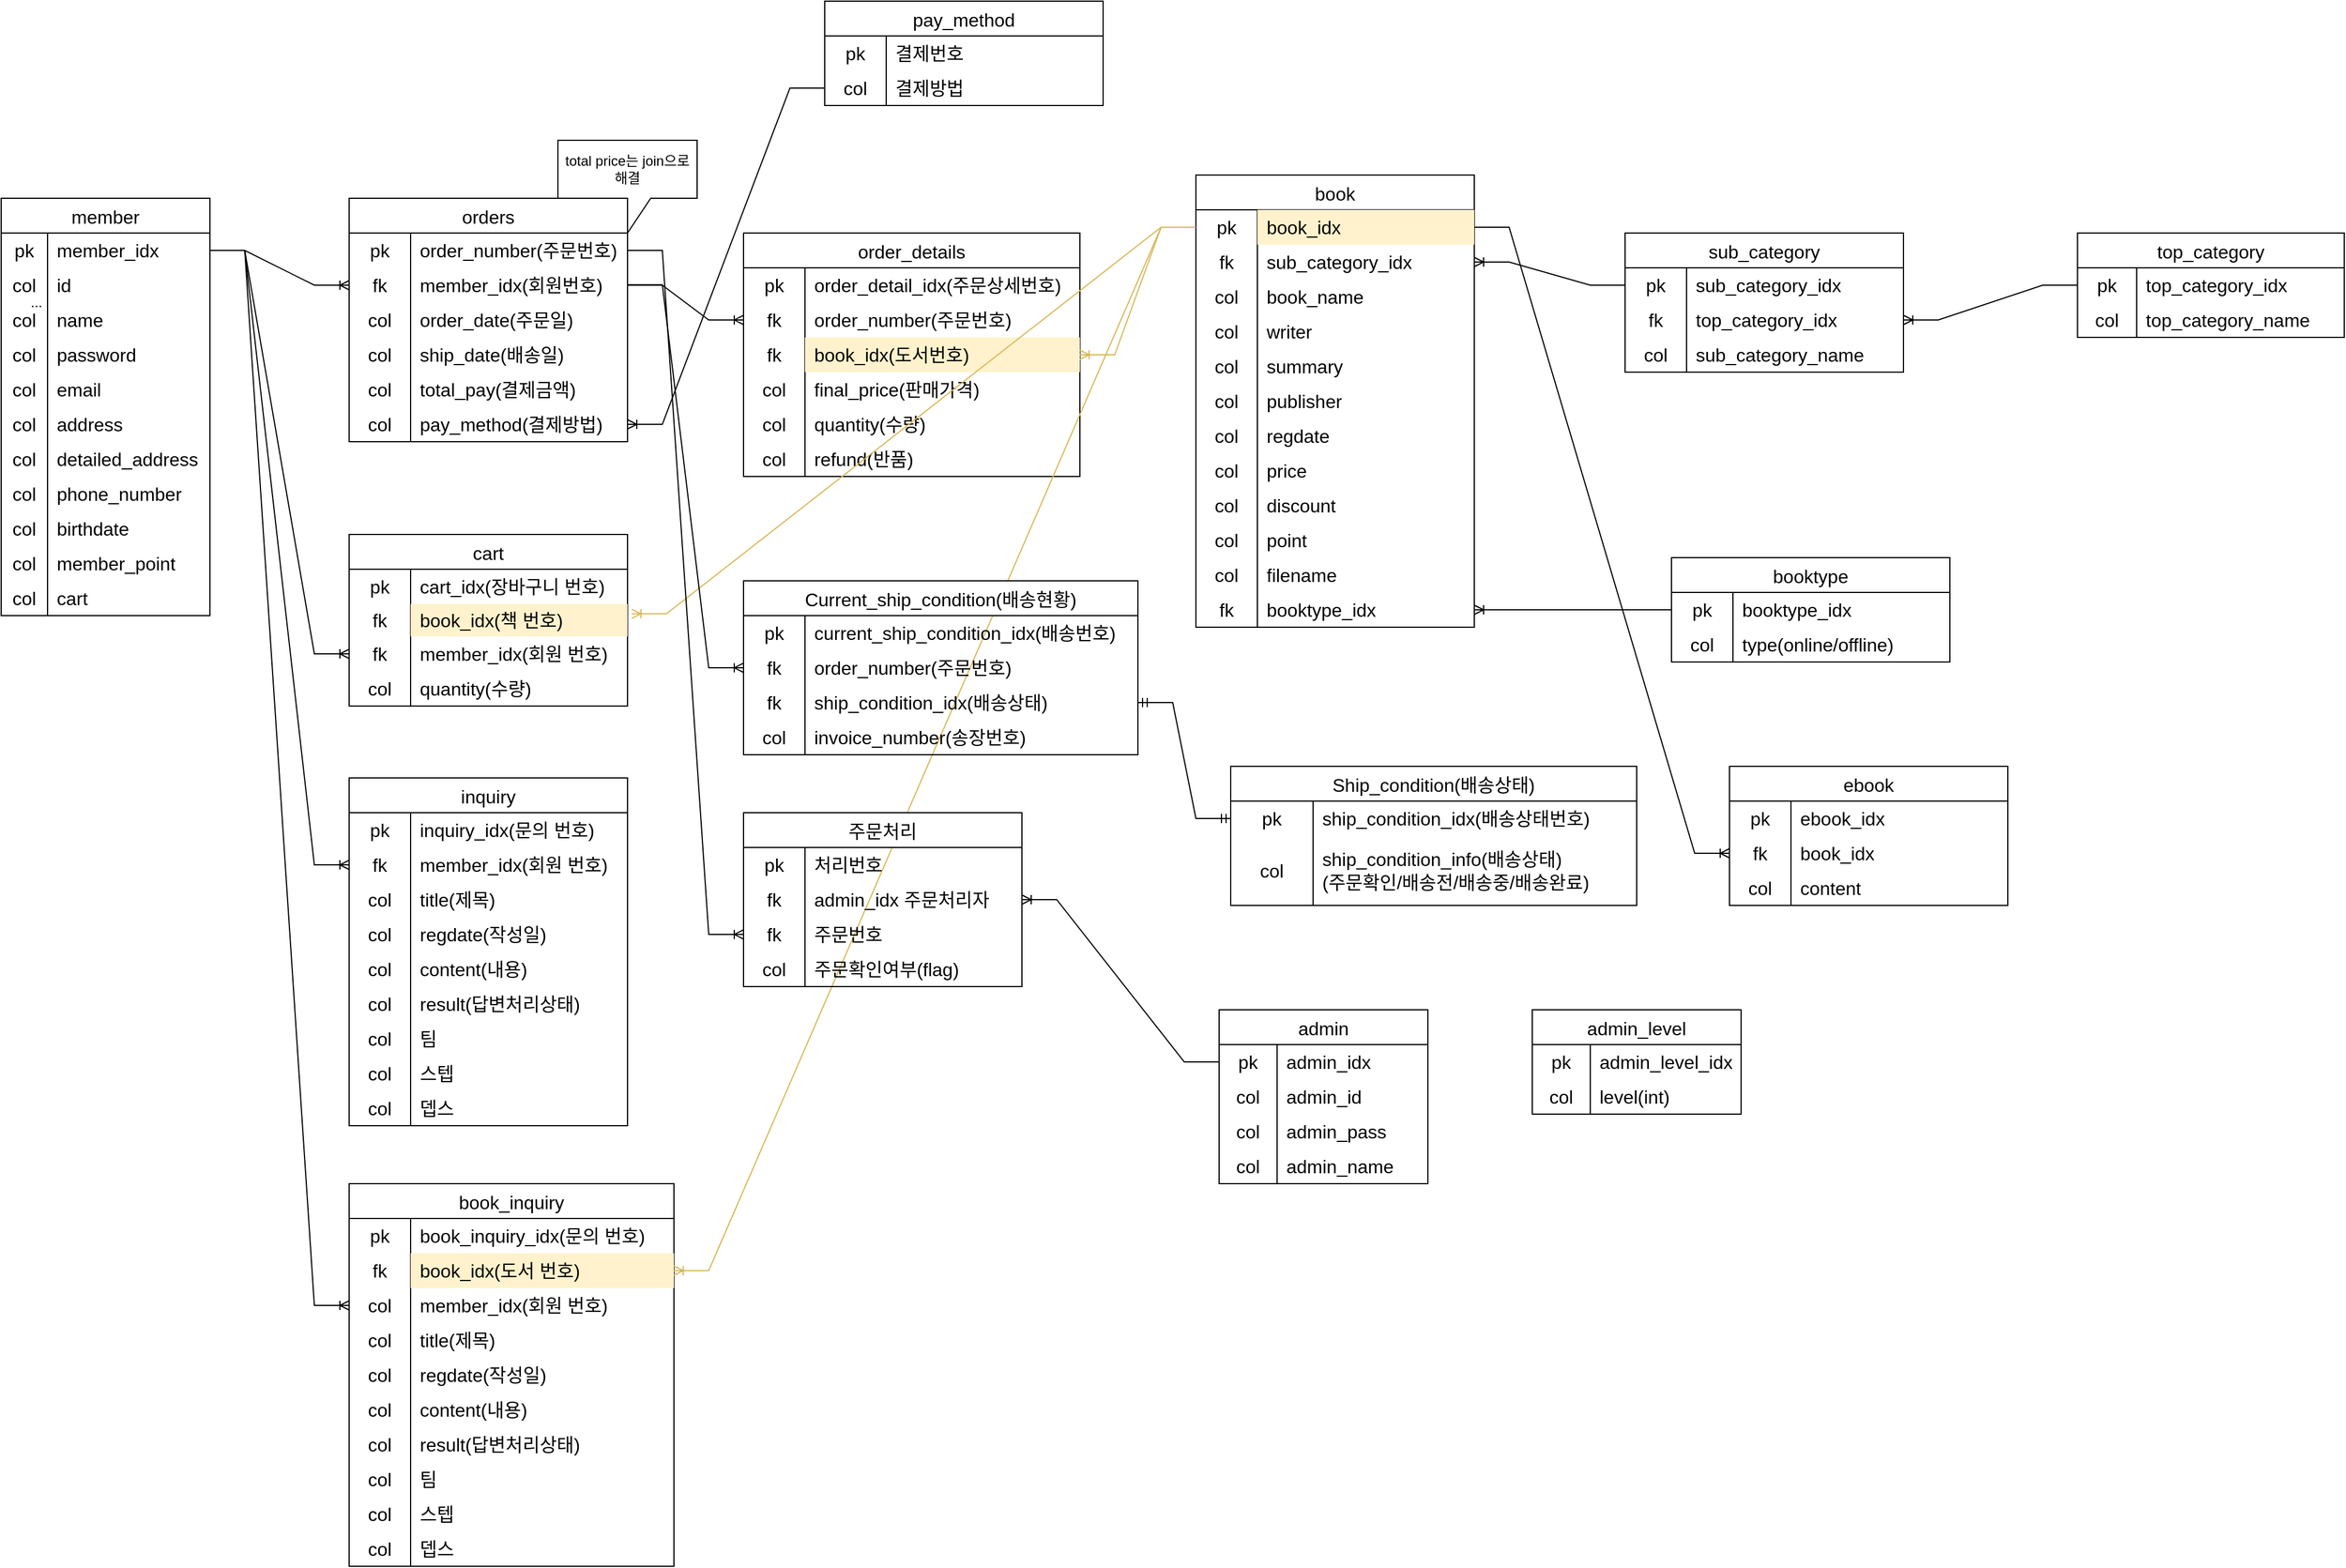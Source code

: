 <mxfile version="21.1.6" type="google">
  <diagram id="eKuZrXPJu_G6YWHsG_xw" name="페이지-1">
    <mxGraphModel grid="1" page="1" gridSize="10" guides="1" tooltips="1" connect="1" arrows="1" fold="1" pageScale="1" pageWidth="827" pageHeight="1169" math="0" shadow="0">
      <root>
        <mxCell id="0" />
        <mxCell id="1" parent="0" />
        <mxCell id="vH_FKkyJCX7zKGftdOoC-33" value="..." style="text;html=1;align=center;verticalAlign=middle;resizable=0;points=[];autosize=1;strokeColor=none;fillColor=none;" vertex="1" parent="1">
          <mxGeometry x="55" y="95" width="30" height="30" as="geometry" />
        </mxCell>
        <mxCell id="vH_FKkyJCX7zKGftdOoC-34" value="member" style="shape=table;startSize=30;container=1;collapsible=0;childLayout=tableLayout;fixedRows=1;rowLines=0;fontStyle=0;strokeColor=default;fontSize=16;" vertex="1" parent="1">
          <mxGeometry x="40" y="20" width="180" height="360" as="geometry" />
        </mxCell>
        <mxCell id="vH_FKkyJCX7zKGftdOoC-35" value="" style="shape=tableRow;horizontal=0;startSize=0;swimlaneHead=0;swimlaneBody=0;top=0;left=0;bottom=0;right=0;collapsible=0;dropTarget=0;fillColor=none;points=[[0,0.5],[1,0.5]];portConstraint=eastwest;strokeColor=inherit;fontSize=16;" vertex="1" parent="vH_FKkyJCX7zKGftdOoC-34">
          <mxGeometry y="30" width="180" height="30" as="geometry" />
        </mxCell>
        <mxCell id="vH_FKkyJCX7zKGftdOoC-36" value="pk" style="shape=partialRectangle;html=1;whiteSpace=wrap;connectable=0;fillColor=none;top=0;left=0;bottom=0;right=0;overflow=hidden;pointerEvents=1;strokeColor=inherit;fontSize=16;" vertex="1" parent="vH_FKkyJCX7zKGftdOoC-35">
          <mxGeometry width="40" height="30" as="geometry">
            <mxRectangle width="40" height="30" as="alternateBounds" />
          </mxGeometry>
        </mxCell>
        <mxCell id="vH_FKkyJCX7zKGftdOoC-37" value="member_idx&lt;br&gt;" style="shape=partialRectangle;html=1;whiteSpace=wrap;connectable=0;fillColor=none;top=0;left=0;bottom=0;right=0;align=left;spacingLeft=6;overflow=hidden;strokeColor=inherit;fontSize=16;" vertex="1" parent="vH_FKkyJCX7zKGftdOoC-35">
          <mxGeometry x="40" width="140" height="30" as="geometry">
            <mxRectangle width="140" height="30" as="alternateBounds" />
          </mxGeometry>
        </mxCell>
        <mxCell id="vH_FKkyJCX7zKGftdOoC-38" value="" style="shape=tableRow;horizontal=0;startSize=0;swimlaneHead=0;swimlaneBody=0;top=0;left=0;bottom=0;right=0;collapsible=0;dropTarget=0;fillColor=none;points=[[0,0.5],[1,0.5]];portConstraint=eastwest;strokeColor=inherit;fontSize=16;" vertex="1" parent="vH_FKkyJCX7zKGftdOoC-34">
          <mxGeometry y="60" width="180" height="30" as="geometry" />
        </mxCell>
        <mxCell id="vH_FKkyJCX7zKGftdOoC-39" value="col" style="shape=partialRectangle;html=1;whiteSpace=wrap;connectable=0;fillColor=none;top=0;left=0;bottom=0;right=0;overflow=hidden;strokeColor=inherit;fontSize=16;" vertex="1" parent="vH_FKkyJCX7zKGftdOoC-38">
          <mxGeometry width="40" height="30" as="geometry">
            <mxRectangle width="40" height="30" as="alternateBounds" />
          </mxGeometry>
        </mxCell>
        <mxCell id="vH_FKkyJCX7zKGftdOoC-40" value="id" style="shape=partialRectangle;html=1;whiteSpace=wrap;connectable=0;fillColor=none;top=0;left=0;bottom=0;right=0;align=left;spacingLeft=6;overflow=hidden;strokeColor=inherit;fontSize=16;" vertex="1" parent="vH_FKkyJCX7zKGftdOoC-38">
          <mxGeometry x="40" width="140" height="30" as="geometry">
            <mxRectangle width="140" height="30" as="alternateBounds" />
          </mxGeometry>
        </mxCell>
        <mxCell id="vH_FKkyJCX7zKGftdOoC-41" value="" style="shape=tableRow;horizontal=0;startSize=0;swimlaneHead=0;swimlaneBody=0;top=0;left=0;bottom=0;right=0;collapsible=0;dropTarget=0;fillColor=none;points=[[0,0.5],[1,0.5]];portConstraint=eastwest;strokeColor=inherit;fontSize=16;" vertex="1" parent="vH_FKkyJCX7zKGftdOoC-34">
          <mxGeometry y="90" width="180" height="30" as="geometry" />
        </mxCell>
        <mxCell id="vH_FKkyJCX7zKGftdOoC-42" value="col" style="shape=partialRectangle;html=1;whiteSpace=wrap;connectable=0;fillColor=none;top=0;left=0;bottom=0;right=0;overflow=hidden;strokeColor=inherit;fontSize=16;" vertex="1" parent="vH_FKkyJCX7zKGftdOoC-41">
          <mxGeometry width="40" height="30" as="geometry">
            <mxRectangle width="40" height="30" as="alternateBounds" />
          </mxGeometry>
        </mxCell>
        <mxCell id="vH_FKkyJCX7zKGftdOoC-43" value="name" style="shape=partialRectangle;html=1;whiteSpace=wrap;connectable=0;fillColor=none;top=0;left=0;bottom=0;right=0;align=left;spacingLeft=6;overflow=hidden;strokeColor=inherit;fontSize=16;" vertex="1" parent="vH_FKkyJCX7zKGftdOoC-41">
          <mxGeometry x="40" width="140" height="30" as="geometry">
            <mxRectangle width="140" height="30" as="alternateBounds" />
          </mxGeometry>
        </mxCell>
        <mxCell id="vH_FKkyJCX7zKGftdOoC-48" value="" style="shape=tableRow;horizontal=0;startSize=0;swimlaneHead=0;swimlaneBody=0;top=0;left=0;bottom=0;right=0;collapsible=0;dropTarget=0;fillColor=none;points=[[0,0.5],[1,0.5]];portConstraint=eastwest;strokeColor=inherit;fontSize=16;" vertex="1" parent="vH_FKkyJCX7zKGftdOoC-34">
          <mxGeometry y="120" width="180" height="30" as="geometry" />
        </mxCell>
        <mxCell id="vH_FKkyJCX7zKGftdOoC-49" value="col" style="shape=partialRectangle;html=1;whiteSpace=wrap;connectable=0;fillColor=none;top=0;left=0;bottom=0;right=0;overflow=hidden;strokeColor=inherit;fontSize=16;" vertex="1" parent="vH_FKkyJCX7zKGftdOoC-48">
          <mxGeometry width="40" height="30" as="geometry">
            <mxRectangle width="40" height="30" as="alternateBounds" />
          </mxGeometry>
        </mxCell>
        <mxCell id="vH_FKkyJCX7zKGftdOoC-50" value="password" style="shape=partialRectangle;html=1;whiteSpace=wrap;connectable=0;fillColor=none;top=0;left=0;bottom=0;right=0;align=left;spacingLeft=6;overflow=hidden;strokeColor=inherit;fontSize=16;" vertex="1" parent="vH_FKkyJCX7zKGftdOoC-48">
          <mxGeometry x="40" width="140" height="30" as="geometry">
            <mxRectangle width="140" height="30" as="alternateBounds" />
          </mxGeometry>
        </mxCell>
        <mxCell id="vH_FKkyJCX7zKGftdOoC-51" value="" style="shape=tableRow;horizontal=0;startSize=0;swimlaneHead=0;swimlaneBody=0;top=0;left=0;bottom=0;right=0;collapsible=0;dropTarget=0;fillColor=none;points=[[0,0.5],[1,0.5]];portConstraint=eastwest;strokeColor=inherit;fontSize=16;" vertex="1" parent="vH_FKkyJCX7zKGftdOoC-34">
          <mxGeometry y="150" width="180" height="30" as="geometry" />
        </mxCell>
        <mxCell id="vH_FKkyJCX7zKGftdOoC-52" value="col" style="shape=partialRectangle;html=1;whiteSpace=wrap;connectable=0;fillColor=none;top=0;left=0;bottom=0;right=0;overflow=hidden;strokeColor=inherit;fontSize=16;" vertex="1" parent="vH_FKkyJCX7zKGftdOoC-51">
          <mxGeometry width="40" height="30" as="geometry">
            <mxRectangle width="40" height="30" as="alternateBounds" />
          </mxGeometry>
        </mxCell>
        <mxCell id="vH_FKkyJCX7zKGftdOoC-53" value="email" style="shape=partialRectangle;html=1;whiteSpace=wrap;connectable=0;fillColor=none;top=0;left=0;bottom=0;right=0;align=left;spacingLeft=6;overflow=hidden;strokeColor=inherit;fontSize=16;" vertex="1" parent="vH_FKkyJCX7zKGftdOoC-51">
          <mxGeometry x="40" width="140" height="30" as="geometry">
            <mxRectangle width="140" height="30" as="alternateBounds" />
          </mxGeometry>
        </mxCell>
        <mxCell id="vH_FKkyJCX7zKGftdOoC-54" value="" style="shape=tableRow;horizontal=0;startSize=0;swimlaneHead=0;swimlaneBody=0;top=0;left=0;bottom=0;right=0;collapsible=0;dropTarget=0;fillColor=none;points=[[0,0.5],[1,0.5]];portConstraint=eastwest;strokeColor=inherit;fontSize=16;" vertex="1" parent="vH_FKkyJCX7zKGftdOoC-34">
          <mxGeometry y="180" width="180" height="30" as="geometry" />
        </mxCell>
        <mxCell id="vH_FKkyJCX7zKGftdOoC-55" value="col" style="shape=partialRectangle;html=1;whiteSpace=wrap;connectable=0;fillColor=none;top=0;left=0;bottom=0;right=0;overflow=hidden;strokeColor=inherit;fontSize=16;" vertex="1" parent="vH_FKkyJCX7zKGftdOoC-54">
          <mxGeometry width="40" height="30" as="geometry">
            <mxRectangle width="40" height="30" as="alternateBounds" />
          </mxGeometry>
        </mxCell>
        <mxCell id="vH_FKkyJCX7zKGftdOoC-56" value="address" style="shape=partialRectangle;html=1;whiteSpace=wrap;connectable=0;fillColor=none;top=0;left=0;bottom=0;right=0;align=left;spacingLeft=6;overflow=hidden;strokeColor=inherit;fontSize=16;" vertex="1" parent="vH_FKkyJCX7zKGftdOoC-54">
          <mxGeometry x="40" width="140" height="30" as="geometry">
            <mxRectangle width="140" height="30" as="alternateBounds" />
          </mxGeometry>
        </mxCell>
        <mxCell id="vH_FKkyJCX7zKGftdOoC-60" value="" style="shape=tableRow;horizontal=0;startSize=0;swimlaneHead=0;swimlaneBody=0;top=0;left=0;bottom=0;right=0;collapsible=0;dropTarget=0;fillColor=none;points=[[0,0.5],[1,0.5]];portConstraint=eastwest;strokeColor=inherit;fontSize=16;" vertex="1" parent="vH_FKkyJCX7zKGftdOoC-34">
          <mxGeometry y="210" width="180" height="30" as="geometry" />
        </mxCell>
        <mxCell id="vH_FKkyJCX7zKGftdOoC-61" value="col" style="shape=partialRectangle;html=1;whiteSpace=wrap;connectable=0;fillColor=none;top=0;left=0;bottom=0;right=0;overflow=hidden;strokeColor=inherit;fontSize=16;" vertex="1" parent="vH_FKkyJCX7zKGftdOoC-60">
          <mxGeometry width="40" height="30" as="geometry">
            <mxRectangle width="40" height="30" as="alternateBounds" />
          </mxGeometry>
        </mxCell>
        <mxCell id="vH_FKkyJCX7zKGftdOoC-62" value="detailed_address" style="shape=partialRectangle;html=1;whiteSpace=wrap;connectable=0;fillColor=none;top=0;left=0;bottom=0;right=0;align=left;spacingLeft=6;overflow=hidden;strokeColor=inherit;fontSize=16;" vertex="1" parent="vH_FKkyJCX7zKGftdOoC-60">
          <mxGeometry x="40" width="140" height="30" as="geometry">
            <mxRectangle width="140" height="30" as="alternateBounds" />
          </mxGeometry>
        </mxCell>
        <mxCell id="vH_FKkyJCX7zKGftdOoC-57" value="" style="shape=tableRow;horizontal=0;startSize=0;swimlaneHead=0;swimlaneBody=0;top=0;left=0;bottom=0;right=0;collapsible=0;dropTarget=0;fillColor=none;points=[[0,0.5],[1,0.5]];portConstraint=eastwest;strokeColor=inherit;fontSize=16;" vertex="1" parent="vH_FKkyJCX7zKGftdOoC-34">
          <mxGeometry y="240" width="180" height="30" as="geometry" />
        </mxCell>
        <mxCell id="vH_FKkyJCX7zKGftdOoC-58" value="col" style="shape=partialRectangle;html=1;whiteSpace=wrap;connectable=0;fillColor=none;top=0;left=0;bottom=0;right=0;overflow=hidden;strokeColor=inherit;fontSize=16;" vertex="1" parent="vH_FKkyJCX7zKGftdOoC-57">
          <mxGeometry width="40" height="30" as="geometry">
            <mxRectangle width="40" height="30" as="alternateBounds" />
          </mxGeometry>
        </mxCell>
        <mxCell id="vH_FKkyJCX7zKGftdOoC-59" value="phone_number" style="shape=partialRectangle;html=1;whiteSpace=wrap;connectable=0;fillColor=none;top=0;left=0;bottom=0;right=0;align=left;spacingLeft=6;overflow=hidden;strokeColor=inherit;fontSize=16;" vertex="1" parent="vH_FKkyJCX7zKGftdOoC-57">
          <mxGeometry x="40" width="140" height="30" as="geometry">
            <mxRectangle width="140" height="30" as="alternateBounds" />
          </mxGeometry>
        </mxCell>
        <mxCell id="vH_FKkyJCX7zKGftdOoC-69" value="" style="shape=tableRow;horizontal=0;startSize=0;swimlaneHead=0;swimlaneBody=0;top=0;left=0;bottom=0;right=0;collapsible=0;dropTarget=0;fillColor=none;points=[[0,0.5],[1,0.5]];portConstraint=eastwest;strokeColor=inherit;fontSize=16;" vertex="1" parent="vH_FKkyJCX7zKGftdOoC-34">
          <mxGeometry y="270" width="180" height="30" as="geometry" />
        </mxCell>
        <mxCell id="vH_FKkyJCX7zKGftdOoC-70" value="col" style="shape=partialRectangle;html=1;whiteSpace=wrap;connectable=0;fillColor=none;top=0;left=0;bottom=0;right=0;overflow=hidden;strokeColor=inherit;fontSize=16;" vertex="1" parent="vH_FKkyJCX7zKGftdOoC-69">
          <mxGeometry width="40" height="30" as="geometry">
            <mxRectangle width="40" height="30" as="alternateBounds" />
          </mxGeometry>
        </mxCell>
        <mxCell id="vH_FKkyJCX7zKGftdOoC-71" value="birthdate" style="shape=partialRectangle;html=1;whiteSpace=wrap;connectable=0;fillColor=none;top=0;left=0;bottom=0;right=0;align=left;spacingLeft=6;overflow=hidden;strokeColor=inherit;fontSize=16;" vertex="1" parent="vH_FKkyJCX7zKGftdOoC-69">
          <mxGeometry x="40" width="140" height="30" as="geometry">
            <mxRectangle width="140" height="30" as="alternateBounds" />
          </mxGeometry>
        </mxCell>
        <mxCell id="vH_FKkyJCX7zKGftdOoC-72" value="" style="shape=tableRow;horizontal=0;startSize=0;swimlaneHead=0;swimlaneBody=0;top=0;left=0;bottom=0;right=0;collapsible=0;dropTarget=0;fillColor=none;points=[[0,0.5],[1,0.5]];portConstraint=eastwest;strokeColor=inherit;fontSize=16;" vertex="1" parent="vH_FKkyJCX7zKGftdOoC-34">
          <mxGeometry y="300" width="180" height="30" as="geometry" />
        </mxCell>
        <mxCell id="vH_FKkyJCX7zKGftdOoC-73" value="col" style="shape=partialRectangle;html=1;whiteSpace=wrap;connectable=0;fillColor=none;top=0;left=0;bottom=0;right=0;overflow=hidden;strokeColor=inherit;fontSize=16;" vertex="1" parent="vH_FKkyJCX7zKGftdOoC-72">
          <mxGeometry width="40" height="30" as="geometry">
            <mxRectangle width="40" height="30" as="alternateBounds" />
          </mxGeometry>
        </mxCell>
        <mxCell id="vH_FKkyJCX7zKGftdOoC-74" value="member_point" style="shape=partialRectangle;html=1;whiteSpace=wrap;connectable=0;fillColor=none;top=0;left=0;bottom=0;right=0;align=left;spacingLeft=6;overflow=hidden;strokeColor=inherit;fontSize=16;" vertex="1" parent="vH_FKkyJCX7zKGftdOoC-72">
          <mxGeometry x="40" width="140" height="30" as="geometry">
            <mxRectangle width="140" height="30" as="alternateBounds" />
          </mxGeometry>
        </mxCell>
        <mxCell id="vH_FKkyJCX7zKGftdOoC-227" value="" style="shape=tableRow;horizontal=0;startSize=0;swimlaneHead=0;swimlaneBody=0;top=0;left=0;bottom=0;right=0;collapsible=0;dropTarget=0;fillColor=none;points=[[0,0.5],[1,0.5]];portConstraint=eastwest;strokeColor=inherit;fontSize=16;" vertex="1" parent="vH_FKkyJCX7zKGftdOoC-34">
          <mxGeometry y="330" width="180" height="30" as="geometry" />
        </mxCell>
        <mxCell id="vH_FKkyJCX7zKGftdOoC-228" value="col" style="shape=partialRectangle;html=1;whiteSpace=wrap;connectable=0;fillColor=none;top=0;left=0;bottom=0;right=0;overflow=hidden;strokeColor=inherit;fontSize=16;" vertex="1" parent="vH_FKkyJCX7zKGftdOoC-227">
          <mxGeometry width="40" height="30" as="geometry">
            <mxRectangle width="40" height="30" as="alternateBounds" />
          </mxGeometry>
        </mxCell>
        <mxCell id="vH_FKkyJCX7zKGftdOoC-229" value="cart" style="shape=partialRectangle;html=1;whiteSpace=wrap;connectable=0;fillColor=none;top=0;left=0;bottom=0;right=0;align=left;spacingLeft=6;overflow=hidden;strokeColor=inherit;fontSize=16;" vertex="1" parent="vH_FKkyJCX7zKGftdOoC-227">
          <mxGeometry x="40" width="140" height="30" as="geometry">
            <mxRectangle width="140" height="30" as="alternateBounds" />
          </mxGeometry>
        </mxCell>
        <mxCell id="vH_FKkyJCX7zKGftdOoC-298" value="book_inquiry" style="shape=table;startSize=30;container=1;collapsible=0;childLayout=tableLayout;fixedRows=1;rowLines=0;fontStyle=0;strokeColor=default;fontSize=16;" vertex="1" parent="1">
          <mxGeometry x="340" y="870" width="280" height="330" as="geometry" />
        </mxCell>
        <mxCell id="vH_FKkyJCX7zKGftdOoC-299" value="" style="shape=tableRow;horizontal=0;startSize=0;swimlaneHead=0;swimlaneBody=0;top=0;left=0;bottom=0;right=0;collapsible=0;dropTarget=0;fillColor=none;points=[[0,0.5],[1,0.5]];portConstraint=eastwest;strokeColor=inherit;fontSize=16;" vertex="1" parent="vH_FKkyJCX7zKGftdOoC-298">
          <mxGeometry y="30" width="280" height="30" as="geometry" />
        </mxCell>
        <mxCell id="vH_FKkyJCX7zKGftdOoC-300" value="pk" style="shape=partialRectangle;html=1;whiteSpace=wrap;connectable=0;fillColor=none;top=0;left=0;bottom=0;right=0;overflow=hidden;pointerEvents=1;strokeColor=inherit;fontSize=16;" vertex="1" parent="vH_FKkyJCX7zKGftdOoC-299">
          <mxGeometry width="53" height="30" as="geometry">
            <mxRectangle width="53" height="30" as="alternateBounds" />
          </mxGeometry>
        </mxCell>
        <mxCell id="vH_FKkyJCX7zKGftdOoC-301" value="book_inquiry_idx(문의 번호)" style="shape=partialRectangle;html=1;whiteSpace=wrap;connectable=0;fillColor=none;top=0;left=0;bottom=0;right=0;align=left;spacingLeft=6;overflow=hidden;strokeColor=inherit;fontSize=16;" vertex="1" parent="vH_FKkyJCX7zKGftdOoC-299">
          <mxGeometry x="53" width="227" height="30" as="geometry">
            <mxRectangle width="227" height="30" as="alternateBounds" />
          </mxGeometry>
        </mxCell>
        <mxCell id="vH_FKkyJCX7zKGftdOoC-302" value="" style="shape=tableRow;horizontal=0;startSize=0;swimlaneHead=0;swimlaneBody=0;top=0;left=0;bottom=0;right=0;collapsible=0;dropTarget=0;fillColor=none;points=[[0,0.5],[1,0.5]];portConstraint=eastwest;strokeColor=inherit;fontSize=16;" vertex="1" parent="vH_FKkyJCX7zKGftdOoC-298">
          <mxGeometry y="60" width="280" height="30" as="geometry" />
        </mxCell>
        <mxCell id="vH_FKkyJCX7zKGftdOoC-303" value="fk" style="shape=partialRectangle;html=1;whiteSpace=wrap;connectable=0;fillColor=none;top=0;left=0;bottom=0;right=0;overflow=hidden;strokeColor=inherit;fontSize=16;" vertex="1" parent="vH_FKkyJCX7zKGftdOoC-302">
          <mxGeometry width="53" height="30" as="geometry">
            <mxRectangle width="53" height="30" as="alternateBounds" />
          </mxGeometry>
        </mxCell>
        <mxCell id="vH_FKkyJCX7zKGftdOoC-304" value="book_idx(도서 번호)" style="shape=partialRectangle;html=1;whiteSpace=wrap;connectable=0;fillColor=#fff2cc;top=0;left=0;bottom=0;right=0;align=left;spacingLeft=6;overflow=hidden;strokeColor=#d6b656;fontSize=16;" vertex="1" parent="vH_FKkyJCX7zKGftdOoC-302">
          <mxGeometry x="53" width="227" height="30" as="geometry">
            <mxRectangle width="227" height="30" as="alternateBounds" />
          </mxGeometry>
        </mxCell>
        <mxCell id="vH_FKkyJCX7zKGftdOoC-305" value="" style="shape=tableRow;horizontal=0;startSize=0;swimlaneHead=0;swimlaneBody=0;top=0;left=0;bottom=0;right=0;collapsible=0;dropTarget=0;fillColor=none;points=[[0,0.5],[1,0.5]];portConstraint=eastwest;strokeColor=inherit;fontSize=16;" vertex="1" parent="vH_FKkyJCX7zKGftdOoC-298">
          <mxGeometry y="90" width="280" height="30" as="geometry" />
        </mxCell>
        <mxCell id="vH_FKkyJCX7zKGftdOoC-306" value="col" style="shape=partialRectangle;html=1;whiteSpace=wrap;connectable=0;fillColor=none;top=0;left=0;bottom=0;right=0;overflow=hidden;strokeColor=inherit;fontSize=16;" vertex="1" parent="vH_FKkyJCX7zKGftdOoC-305">
          <mxGeometry width="53" height="30" as="geometry">
            <mxRectangle width="53" height="30" as="alternateBounds" />
          </mxGeometry>
        </mxCell>
        <mxCell id="vH_FKkyJCX7zKGftdOoC-307" value="member_idx(회원 번호)" style="shape=partialRectangle;html=1;whiteSpace=wrap;connectable=0;fillColor=none;top=0;left=0;bottom=0;right=0;align=left;spacingLeft=6;overflow=hidden;strokeColor=inherit;fontSize=16;" vertex="1" parent="vH_FKkyJCX7zKGftdOoC-305">
          <mxGeometry x="53" width="227" height="30" as="geometry">
            <mxRectangle width="227" height="30" as="alternateBounds" />
          </mxGeometry>
        </mxCell>
        <mxCell id="RKl7bhJJENXZq9JP2CjI-27" value="" style="shape=tableRow;horizontal=0;startSize=0;swimlaneHead=0;swimlaneBody=0;top=0;left=0;bottom=0;right=0;collapsible=0;dropTarget=0;fillColor=none;points=[[0,0.5],[1,0.5]];portConstraint=eastwest;strokeColor=inherit;fontSize=16;" vertex="1" parent="vH_FKkyJCX7zKGftdOoC-298">
          <mxGeometry y="120" width="280" height="30" as="geometry" />
        </mxCell>
        <mxCell id="RKl7bhJJENXZq9JP2CjI-28" value="col" style="shape=partialRectangle;html=1;whiteSpace=wrap;connectable=0;fillColor=none;top=0;left=0;bottom=0;right=0;overflow=hidden;strokeColor=inherit;fontSize=16;" vertex="1" parent="RKl7bhJJENXZq9JP2CjI-27">
          <mxGeometry width="53" height="30" as="geometry">
            <mxRectangle width="53" height="30" as="alternateBounds" />
          </mxGeometry>
        </mxCell>
        <mxCell id="RKl7bhJJENXZq9JP2CjI-29" value="title(제목)" style="shape=partialRectangle;html=1;whiteSpace=wrap;connectable=0;fillColor=none;top=0;left=0;bottom=0;right=0;align=left;spacingLeft=6;overflow=hidden;strokeColor=inherit;fontSize=16;" vertex="1" parent="RKl7bhJJENXZq9JP2CjI-27">
          <mxGeometry x="53" width="227" height="30" as="geometry">
            <mxRectangle width="227" height="30" as="alternateBounds" />
          </mxGeometry>
        </mxCell>
        <mxCell id="RKl7bhJJENXZq9JP2CjI-30" value="" style="shape=tableRow;horizontal=0;startSize=0;swimlaneHead=0;swimlaneBody=0;top=0;left=0;bottom=0;right=0;collapsible=0;dropTarget=0;fillColor=none;points=[[0,0.5],[1,0.5]];portConstraint=eastwest;strokeColor=inherit;fontSize=16;" vertex="1" parent="vH_FKkyJCX7zKGftdOoC-298">
          <mxGeometry y="150" width="280" height="30" as="geometry" />
        </mxCell>
        <mxCell id="RKl7bhJJENXZq9JP2CjI-31" value="col" style="shape=partialRectangle;html=1;whiteSpace=wrap;connectable=0;fillColor=none;top=0;left=0;bottom=0;right=0;overflow=hidden;strokeColor=inherit;fontSize=16;" vertex="1" parent="RKl7bhJJENXZq9JP2CjI-30">
          <mxGeometry width="53" height="30" as="geometry">
            <mxRectangle width="53" height="30" as="alternateBounds" />
          </mxGeometry>
        </mxCell>
        <mxCell id="RKl7bhJJENXZq9JP2CjI-32" value="regdate(작성일)" style="shape=partialRectangle;html=1;whiteSpace=wrap;connectable=0;fillColor=none;top=0;left=0;bottom=0;right=0;align=left;spacingLeft=6;overflow=hidden;strokeColor=inherit;fontSize=16;" vertex="1" parent="RKl7bhJJENXZq9JP2CjI-30">
          <mxGeometry x="53" width="227" height="30" as="geometry">
            <mxRectangle width="227" height="30" as="alternateBounds" />
          </mxGeometry>
        </mxCell>
        <mxCell id="RKl7bhJJENXZq9JP2CjI-33" value="" style="shape=tableRow;horizontal=0;startSize=0;swimlaneHead=0;swimlaneBody=0;top=0;left=0;bottom=0;right=0;collapsible=0;dropTarget=0;fillColor=none;points=[[0,0.5],[1,0.5]];portConstraint=eastwest;strokeColor=inherit;fontSize=16;" vertex="1" parent="vH_FKkyJCX7zKGftdOoC-298">
          <mxGeometry y="180" width="280" height="30" as="geometry" />
        </mxCell>
        <mxCell id="RKl7bhJJENXZq9JP2CjI-34" value="col" style="shape=partialRectangle;html=1;whiteSpace=wrap;connectable=0;fillColor=none;top=0;left=0;bottom=0;right=0;overflow=hidden;strokeColor=inherit;fontSize=16;" vertex="1" parent="RKl7bhJJENXZq9JP2CjI-33">
          <mxGeometry width="53" height="30" as="geometry">
            <mxRectangle width="53" height="30" as="alternateBounds" />
          </mxGeometry>
        </mxCell>
        <mxCell id="RKl7bhJJENXZq9JP2CjI-35" value="content(내용)" style="shape=partialRectangle;html=1;whiteSpace=wrap;connectable=0;fillColor=none;top=0;left=0;bottom=0;right=0;align=left;spacingLeft=6;overflow=hidden;strokeColor=inherit;fontSize=16;" vertex="1" parent="RKl7bhJJENXZq9JP2CjI-33">
          <mxGeometry x="53" width="227" height="30" as="geometry">
            <mxRectangle width="227" height="30" as="alternateBounds" />
          </mxGeometry>
        </mxCell>
        <mxCell id="--bZjRZr5A6amrRofdZj-98" value="" style="shape=tableRow;horizontal=0;startSize=0;swimlaneHead=0;swimlaneBody=0;top=0;left=0;bottom=0;right=0;collapsible=0;dropTarget=0;fillColor=none;points=[[0,0.5],[1,0.5]];portConstraint=eastwest;strokeColor=inherit;fontSize=16;" vertex="1" parent="vH_FKkyJCX7zKGftdOoC-298">
          <mxGeometry y="210" width="280" height="30" as="geometry" />
        </mxCell>
        <mxCell id="--bZjRZr5A6amrRofdZj-99" value="col" style="shape=partialRectangle;html=1;whiteSpace=wrap;connectable=0;fillColor=none;top=0;left=0;bottom=0;right=0;overflow=hidden;strokeColor=inherit;fontSize=16;" vertex="1" parent="--bZjRZr5A6amrRofdZj-98">
          <mxGeometry width="53" height="30" as="geometry">
            <mxRectangle width="53" height="30" as="alternateBounds" />
          </mxGeometry>
        </mxCell>
        <mxCell id="--bZjRZr5A6amrRofdZj-100" value="result(답변처리상태)" style="shape=partialRectangle;html=1;whiteSpace=wrap;connectable=0;fillColor=none;top=0;left=0;bottom=0;right=0;align=left;spacingLeft=6;overflow=hidden;strokeColor=inherit;fontSize=16;" vertex="1" parent="--bZjRZr5A6amrRofdZj-98">
          <mxGeometry x="53" width="227" height="30" as="geometry">
            <mxRectangle width="227" height="30" as="alternateBounds" />
          </mxGeometry>
        </mxCell>
        <mxCell id="--bZjRZr5A6amrRofdZj-416" value="" style="shape=tableRow;horizontal=0;startSize=0;swimlaneHead=0;swimlaneBody=0;top=0;left=0;bottom=0;right=0;collapsible=0;dropTarget=0;fillColor=none;points=[[0,0.5],[1,0.5]];portConstraint=eastwest;strokeColor=inherit;fontSize=16;" vertex="1" parent="vH_FKkyJCX7zKGftdOoC-298">
          <mxGeometry y="240" width="280" height="30" as="geometry" />
        </mxCell>
        <mxCell id="--bZjRZr5A6amrRofdZj-417" value="col" style="shape=partialRectangle;html=1;whiteSpace=wrap;connectable=0;fillColor=none;top=0;left=0;bottom=0;right=0;overflow=hidden;strokeColor=inherit;fontSize=16;" vertex="1" parent="--bZjRZr5A6amrRofdZj-416">
          <mxGeometry width="53" height="30" as="geometry">
            <mxRectangle width="53" height="30" as="alternateBounds" />
          </mxGeometry>
        </mxCell>
        <mxCell id="--bZjRZr5A6amrRofdZj-418" value="팀" style="shape=partialRectangle;html=1;whiteSpace=wrap;connectable=0;fillColor=none;top=0;left=0;bottom=0;right=0;align=left;spacingLeft=6;overflow=hidden;strokeColor=inherit;fontSize=16;" vertex="1" parent="--bZjRZr5A6amrRofdZj-416">
          <mxGeometry x="53" width="227" height="30" as="geometry">
            <mxRectangle width="227" height="30" as="alternateBounds" />
          </mxGeometry>
        </mxCell>
        <mxCell id="--bZjRZr5A6amrRofdZj-419" value="" style="shape=tableRow;horizontal=0;startSize=0;swimlaneHead=0;swimlaneBody=0;top=0;left=0;bottom=0;right=0;collapsible=0;dropTarget=0;fillColor=none;points=[[0,0.5],[1,0.5]];portConstraint=eastwest;strokeColor=inherit;fontSize=16;" vertex="1" parent="vH_FKkyJCX7zKGftdOoC-298">
          <mxGeometry y="270" width="280" height="30" as="geometry" />
        </mxCell>
        <mxCell id="--bZjRZr5A6amrRofdZj-420" value="col" style="shape=partialRectangle;html=1;whiteSpace=wrap;connectable=0;fillColor=none;top=0;left=0;bottom=0;right=0;overflow=hidden;strokeColor=inherit;fontSize=16;" vertex="1" parent="--bZjRZr5A6amrRofdZj-419">
          <mxGeometry width="53" height="30" as="geometry">
            <mxRectangle width="53" height="30" as="alternateBounds" />
          </mxGeometry>
        </mxCell>
        <mxCell id="--bZjRZr5A6amrRofdZj-421" value="스텝" style="shape=partialRectangle;html=1;whiteSpace=wrap;connectable=0;fillColor=none;top=0;left=0;bottom=0;right=0;align=left;spacingLeft=6;overflow=hidden;strokeColor=inherit;fontSize=16;" vertex="1" parent="--bZjRZr5A6amrRofdZj-419">
          <mxGeometry x="53" width="227" height="30" as="geometry">
            <mxRectangle width="227" height="30" as="alternateBounds" />
          </mxGeometry>
        </mxCell>
        <mxCell id="--bZjRZr5A6amrRofdZj-422" value="" style="shape=tableRow;horizontal=0;startSize=0;swimlaneHead=0;swimlaneBody=0;top=0;left=0;bottom=0;right=0;collapsible=0;dropTarget=0;fillColor=none;points=[[0,0.5],[1,0.5]];portConstraint=eastwest;strokeColor=inherit;fontSize=16;" vertex="1" parent="vH_FKkyJCX7zKGftdOoC-298">
          <mxGeometry y="300" width="280" height="30" as="geometry" />
        </mxCell>
        <mxCell id="--bZjRZr5A6amrRofdZj-423" value="col" style="shape=partialRectangle;html=1;whiteSpace=wrap;connectable=0;fillColor=none;top=0;left=0;bottom=0;right=0;overflow=hidden;strokeColor=inherit;fontSize=16;" vertex="1" parent="--bZjRZr5A6amrRofdZj-422">
          <mxGeometry width="53" height="30" as="geometry">
            <mxRectangle width="53" height="30" as="alternateBounds" />
          </mxGeometry>
        </mxCell>
        <mxCell id="--bZjRZr5A6amrRofdZj-424" value="뎁스" style="shape=partialRectangle;html=1;whiteSpace=wrap;connectable=0;fillColor=none;top=0;left=0;bottom=0;right=0;align=left;spacingLeft=6;overflow=hidden;strokeColor=inherit;fontSize=16;" vertex="1" parent="--bZjRZr5A6amrRofdZj-422">
          <mxGeometry x="53" width="227" height="30" as="geometry">
            <mxRectangle width="227" height="30" as="alternateBounds" />
          </mxGeometry>
        </mxCell>
        <mxCell id="vH_FKkyJCX7zKGftdOoC-329" value="inquiry" style="shape=table;startSize=30;container=1;collapsible=0;childLayout=tableLayout;fixedRows=1;rowLines=0;fontStyle=0;strokeColor=default;fontSize=16;" vertex="1" parent="1">
          <mxGeometry x="340" y="520" width="240" height="300" as="geometry" />
        </mxCell>
        <mxCell id="vH_FKkyJCX7zKGftdOoC-330" value="" style="shape=tableRow;horizontal=0;startSize=0;swimlaneHead=0;swimlaneBody=0;top=0;left=0;bottom=0;right=0;collapsible=0;dropTarget=0;fillColor=none;points=[[0,0.5],[1,0.5]];portConstraint=eastwest;strokeColor=inherit;fontSize=16;" vertex="1" parent="vH_FKkyJCX7zKGftdOoC-329">
          <mxGeometry y="30" width="240" height="30" as="geometry" />
        </mxCell>
        <mxCell id="vH_FKkyJCX7zKGftdOoC-331" value="pk" style="shape=partialRectangle;html=1;whiteSpace=wrap;connectable=0;fillColor=none;top=0;left=0;bottom=0;right=0;overflow=hidden;pointerEvents=1;strokeColor=inherit;fontSize=16;" vertex="1" parent="vH_FKkyJCX7zKGftdOoC-330">
          <mxGeometry width="53" height="30" as="geometry">
            <mxRectangle width="53" height="30" as="alternateBounds" />
          </mxGeometry>
        </mxCell>
        <mxCell id="vH_FKkyJCX7zKGftdOoC-332" value="inquiry_idx(문의 번호)" style="shape=partialRectangle;html=1;whiteSpace=wrap;connectable=0;fillColor=none;top=0;left=0;bottom=0;right=0;align=left;spacingLeft=6;overflow=hidden;strokeColor=inherit;fontSize=16;" vertex="1" parent="vH_FKkyJCX7zKGftdOoC-330">
          <mxGeometry x="53" width="187" height="30" as="geometry">
            <mxRectangle width="187" height="30" as="alternateBounds" />
          </mxGeometry>
        </mxCell>
        <mxCell id="vH_FKkyJCX7zKGftdOoC-336" value="" style="shape=tableRow;horizontal=0;startSize=0;swimlaneHead=0;swimlaneBody=0;top=0;left=0;bottom=0;right=0;collapsible=0;dropTarget=0;fillColor=none;points=[[0,0.5],[1,0.5]];portConstraint=eastwest;strokeColor=inherit;fontSize=16;" vertex="1" parent="vH_FKkyJCX7zKGftdOoC-329">
          <mxGeometry y="60" width="240" height="30" as="geometry" />
        </mxCell>
        <mxCell id="vH_FKkyJCX7zKGftdOoC-337" value="fk" style="shape=partialRectangle;html=1;whiteSpace=wrap;connectable=0;fillColor=none;top=0;left=0;bottom=0;right=0;overflow=hidden;strokeColor=inherit;fontSize=16;" vertex="1" parent="vH_FKkyJCX7zKGftdOoC-336">
          <mxGeometry width="53" height="30" as="geometry">
            <mxRectangle width="53" height="30" as="alternateBounds" />
          </mxGeometry>
        </mxCell>
        <mxCell id="vH_FKkyJCX7zKGftdOoC-338" value="member_idx(회원 번호)" style="shape=partialRectangle;html=1;whiteSpace=wrap;connectable=0;fillColor=none;top=0;left=0;bottom=0;right=0;align=left;spacingLeft=6;overflow=hidden;strokeColor=inherit;fontSize=16;" vertex="1" parent="vH_FKkyJCX7zKGftdOoC-336">
          <mxGeometry x="53" width="187" height="30" as="geometry">
            <mxRectangle width="187" height="30" as="alternateBounds" />
          </mxGeometry>
        </mxCell>
        <mxCell id="vH_FKkyJCX7zKGftdOoC-339" value="" style="shape=tableRow;horizontal=0;startSize=0;swimlaneHead=0;swimlaneBody=0;top=0;left=0;bottom=0;right=0;collapsible=0;dropTarget=0;fillColor=none;points=[[0,0.5],[1,0.5]];portConstraint=eastwest;strokeColor=inherit;fontSize=16;" vertex="1" parent="vH_FKkyJCX7zKGftdOoC-329">
          <mxGeometry y="90" width="240" height="30" as="geometry" />
        </mxCell>
        <mxCell id="vH_FKkyJCX7zKGftdOoC-340" value="col" style="shape=partialRectangle;html=1;whiteSpace=wrap;connectable=0;fillColor=none;top=0;left=0;bottom=0;right=0;overflow=hidden;strokeColor=inherit;fontSize=16;" vertex="1" parent="vH_FKkyJCX7zKGftdOoC-339">
          <mxGeometry width="53" height="30" as="geometry">
            <mxRectangle width="53" height="30" as="alternateBounds" />
          </mxGeometry>
        </mxCell>
        <mxCell id="vH_FKkyJCX7zKGftdOoC-341" value="title(제목)" style="shape=partialRectangle;html=1;whiteSpace=wrap;connectable=0;fillColor=none;top=0;left=0;bottom=0;right=0;align=left;spacingLeft=6;overflow=hidden;strokeColor=inherit;fontSize=16;" vertex="1" parent="vH_FKkyJCX7zKGftdOoC-339">
          <mxGeometry x="53" width="187" height="30" as="geometry">
            <mxRectangle width="187" height="30" as="alternateBounds" />
          </mxGeometry>
        </mxCell>
        <mxCell id="vH_FKkyJCX7zKGftdOoC-342" value="" style="shape=tableRow;horizontal=0;startSize=0;swimlaneHead=0;swimlaneBody=0;top=0;left=0;bottom=0;right=0;collapsible=0;dropTarget=0;fillColor=none;points=[[0,0.5],[1,0.5]];portConstraint=eastwest;strokeColor=inherit;fontSize=16;" vertex="1" parent="vH_FKkyJCX7zKGftdOoC-329">
          <mxGeometry y="120" width="240" height="30" as="geometry" />
        </mxCell>
        <mxCell id="vH_FKkyJCX7zKGftdOoC-343" value="col" style="shape=partialRectangle;html=1;whiteSpace=wrap;connectable=0;fillColor=none;top=0;left=0;bottom=0;right=0;overflow=hidden;strokeColor=inherit;fontSize=16;" vertex="1" parent="vH_FKkyJCX7zKGftdOoC-342">
          <mxGeometry width="53" height="30" as="geometry">
            <mxRectangle width="53" height="30" as="alternateBounds" />
          </mxGeometry>
        </mxCell>
        <mxCell id="vH_FKkyJCX7zKGftdOoC-344" value="regdate(작성일)" style="shape=partialRectangle;html=1;whiteSpace=wrap;connectable=0;fillColor=none;top=0;left=0;bottom=0;right=0;align=left;spacingLeft=6;overflow=hidden;strokeColor=inherit;fontSize=16;" vertex="1" parent="vH_FKkyJCX7zKGftdOoC-342">
          <mxGeometry x="53" width="187" height="30" as="geometry">
            <mxRectangle width="187" height="30" as="alternateBounds" />
          </mxGeometry>
        </mxCell>
        <mxCell id="vH_FKkyJCX7zKGftdOoC-368" value="" style="shape=tableRow;horizontal=0;startSize=0;swimlaneHead=0;swimlaneBody=0;top=0;left=0;bottom=0;right=0;collapsible=0;dropTarget=0;fillColor=none;points=[[0,0.5],[1,0.5]];portConstraint=eastwest;strokeColor=inherit;fontSize=16;" vertex="1" parent="vH_FKkyJCX7zKGftdOoC-329">
          <mxGeometry y="150" width="240" height="30" as="geometry" />
        </mxCell>
        <mxCell id="vH_FKkyJCX7zKGftdOoC-369" value="col" style="shape=partialRectangle;html=1;whiteSpace=wrap;connectable=0;fillColor=none;top=0;left=0;bottom=0;right=0;overflow=hidden;strokeColor=inherit;fontSize=16;" vertex="1" parent="vH_FKkyJCX7zKGftdOoC-368">
          <mxGeometry width="53" height="30" as="geometry">
            <mxRectangle width="53" height="30" as="alternateBounds" />
          </mxGeometry>
        </mxCell>
        <mxCell id="vH_FKkyJCX7zKGftdOoC-370" value="content(내용)" style="shape=partialRectangle;html=1;whiteSpace=wrap;connectable=0;fillColor=none;top=0;left=0;bottom=0;right=0;align=left;spacingLeft=6;overflow=hidden;strokeColor=inherit;fontSize=16;" vertex="1" parent="vH_FKkyJCX7zKGftdOoC-368">
          <mxGeometry x="53" width="187" height="30" as="geometry">
            <mxRectangle width="187" height="30" as="alternateBounds" />
          </mxGeometry>
        </mxCell>
        <mxCell id="--bZjRZr5A6amrRofdZj-92" value="" style="shape=tableRow;horizontal=0;startSize=0;swimlaneHead=0;swimlaneBody=0;top=0;left=0;bottom=0;right=0;collapsible=0;dropTarget=0;fillColor=none;points=[[0,0.5],[1,0.5]];portConstraint=eastwest;strokeColor=inherit;fontSize=16;" vertex="1" parent="vH_FKkyJCX7zKGftdOoC-329">
          <mxGeometry y="180" width="240" height="30" as="geometry" />
        </mxCell>
        <mxCell id="--bZjRZr5A6amrRofdZj-93" value="col" style="shape=partialRectangle;html=1;whiteSpace=wrap;connectable=0;fillColor=none;top=0;left=0;bottom=0;right=0;overflow=hidden;strokeColor=inherit;fontSize=16;" vertex="1" parent="--bZjRZr5A6amrRofdZj-92">
          <mxGeometry width="53" height="30" as="geometry">
            <mxRectangle width="53" height="30" as="alternateBounds" />
          </mxGeometry>
        </mxCell>
        <mxCell id="--bZjRZr5A6amrRofdZj-94" value="result(답변처리상태)" style="shape=partialRectangle;html=1;whiteSpace=wrap;connectable=0;fillColor=none;top=0;left=0;bottom=0;right=0;align=left;spacingLeft=6;overflow=hidden;strokeColor=inherit;fontSize=16;" vertex="1" parent="--bZjRZr5A6amrRofdZj-92">
          <mxGeometry x="53" width="187" height="30" as="geometry">
            <mxRectangle width="187" height="30" as="alternateBounds" />
          </mxGeometry>
        </mxCell>
        <mxCell id="--bZjRZr5A6amrRofdZj-425" value="" style="shape=tableRow;horizontal=0;startSize=0;swimlaneHead=0;swimlaneBody=0;top=0;left=0;bottom=0;right=0;collapsible=0;dropTarget=0;fillColor=none;points=[[0,0.5],[1,0.5]];portConstraint=eastwest;strokeColor=inherit;fontSize=16;" vertex="1" parent="vH_FKkyJCX7zKGftdOoC-329">
          <mxGeometry y="210" width="240" height="30" as="geometry" />
        </mxCell>
        <mxCell id="--bZjRZr5A6amrRofdZj-426" value="col" style="shape=partialRectangle;html=1;whiteSpace=wrap;connectable=0;fillColor=none;top=0;left=0;bottom=0;right=0;overflow=hidden;strokeColor=inherit;fontSize=16;" vertex="1" parent="--bZjRZr5A6amrRofdZj-425">
          <mxGeometry width="53" height="30" as="geometry">
            <mxRectangle width="53" height="30" as="alternateBounds" />
          </mxGeometry>
        </mxCell>
        <mxCell id="--bZjRZr5A6amrRofdZj-427" value="팀" style="shape=partialRectangle;html=1;whiteSpace=wrap;connectable=0;fillColor=none;top=0;left=0;bottom=0;right=0;align=left;spacingLeft=6;overflow=hidden;strokeColor=inherit;fontSize=16;" vertex="1" parent="--bZjRZr5A6amrRofdZj-425">
          <mxGeometry x="53" width="187" height="30" as="geometry">
            <mxRectangle width="187" height="30" as="alternateBounds" />
          </mxGeometry>
        </mxCell>
        <mxCell id="--bZjRZr5A6amrRofdZj-434" value="" style="shape=tableRow;horizontal=0;startSize=0;swimlaneHead=0;swimlaneBody=0;top=0;left=0;bottom=0;right=0;collapsible=0;dropTarget=0;fillColor=none;points=[[0,0.5],[1,0.5]];portConstraint=eastwest;strokeColor=inherit;fontSize=16;" vertex="1" parent="vH_FKkyJCX7zKGftdOoC-329">
          <mxGeometry y="240" width="240" height="30" as="geometry" />
        </mxCell>
        <mxCell id="--bZjRZr5A6amrRofdZj-435" value="col" style="shape=partialRectangle;html=1;whiteSpace=wrap;connectable=0;fillColor=none;top=0;left=0;bottom=0;right=0;overflow=hidden;strokeColor=inherit;fontSize=16;" vertex="1" parent="--bZjRZr5A6amrRofdZj-434">
          <mxGeometry width="53" height="30" as="geometry">
            <mxRectangle width="53" height="30" as="alternateBounds" />
          </mxGeometry>
        </mxCell>
        <mxCell id="--bZjRZr5A6amrRofdZj-436" value="스텝" style="shape=partialRectangle;html=1;whiteSpace=wrap;connectable=0;fillColor=none;top=0;left=0;bottom=0;right=0;align=left;spacingLeft=6;overflow=hidden;strokeColor=inherit;fontSize=16;" vertex="1" parent="--bZjRZr5A6amrRofdZj-434">
          <mxGeometry x="53" width="187" height="30" as="geometry">
            <mxRectangle width="187" height="30" as="alternateBounds" />
          </mxGeometry>
        </mxCell>
        <mxCell id="--bZjRZr5A6amrRofdZj-437" value="" style="shape=tableRow;horizontal=0;startSize=0;swimlaneHead=0;swimlaneBody=0;top=0;left=0;bottom=0;right=0;collapsible=0;dropTarget=0;fillColor=none;points=[[0,0.5],[1,0.5]];portConstraint=eastwest;strokeColor=inherit;fontSize=16;" vertex="1" parent="vH_FKkyJCX7zKGftdOoC-329">
          <mxGeometry y="270" width="240" height="30" as="geometry" />
        </mxCell>
        <mxCell id="--bZjRZr5A6amrRofdZj-438" value="col" style="shape=partialRectangle;html=1;whiteSpace=wrap;connectable=0;fillColor=none;top=0;left=0;bottom=0;right=0;overflow=hidden;strokeColor=inherit;fontSize=16;" vertex="1" parent="--bZjRZr5A6amrRofdZj-437">
          <mxGeometry width="53" height="30" as="geometry">
            <mxRectangle width="53" height="30" as="alternateBounds" />
          </mxGeometry>
        </mxCell>
        <mxCell id="--bZjRZr5A6amrRofdZj-439" value="뎁스" style="shape=partialRectangle;html=1;whiteSpace=wrap;connectable=0;fillColor=none;top=0;left=0;bottom=0;right=0;align=left;spacingLeft=6;overflow=hidden;strokeColor=inherit;fontSize=16;" vertex="1" parent="--bZjRZr5A6amrRofdZj-437">
          <mxGeometry x="53" width="187" height="30" as="geometry">
            <mxRectangle width="187" height="30" as="alternateBounds" />
          </mxGeometry>
        </mxCell>
        <mxCell id="RKl7bhJJENXZq9JP2CjI-14" value="" style="edgeStyle=entityRelationEdgeStyle;fontSize=12;html=1;endArrow=ERoneToMany;rounded=0;entryX=0;entryY=0.5;entryDx=0;entryDy=0;exitX=1;exitY=0.5;exitDx=0;exitDy=0;" edge="1" parent="1" source="vH_FKkyJCX7zKGftdOoC-35" target="--bZjRZr5A6amrRofdZj-32">
          <mxGeometry width="100" height="100" relative="1" as="geometry">
            <mxPoint x="220" y="70" as="sourcePoint" />
            <mxPoint x="340" y="95" as="targetPoint" />
          </mxGeometry>
        </mxCell>
        <mxCell id="RKl7bhJJENXZq9JP2CjI-18" value="" style="edgeStyle=entityRelationEdgeStyle;fontSize=12;html=1;endArrow=ERoneToMany;rounded=0;entryX=0;entryY=0.5;entryDx=0;entryDy=0;exitX=1;exitY=0.5;exitDx=0;exitDy=0;" edge="1" parent="1" target="--bZjRZr5A6amrRofdZj-72">
          <mxGeometry width="100" height="100" relative="1" as="geometry">
            <mxPoint x="220" y="65" as="sourcePoint" />
            <mxPoint x="340" y="423" as="targetPoint" />
          </mxGeometry>
        </mxCell>
        <mxCell id="RKl7bhJJENXZq9JP2CjI-25" value="" style="edgeStyle=entityRelationEdgeStyle;fontSize=12;html=1;endArrow=ERoneToMany;rounded=0;entryX=0;entryY=0.5;entryDx=0;entryDy=0;exitX=1;exitY=0.5;exitDx=0;exitDy=0;" edge="1" parent="1" source="vH_FKkyJCX7zKGftdOoC-35" target="vH_FKkyJCX7zKGftdOoC-336">
          <mxGeometry width="100" height="100" relative="1" as="geometry">
            <mxPoint x="220" y="80" as="sourcePoint" />
            <mxPoint x="340" y="438" as="targetPoint" />
          </mxGeometry>
        </mxCell>
        <mxCell id="RKl7bhJJENXZq9JP2CjI-26" value="" style="edgeStyle=entityRelationEdgeStyle;fontSize=12;html=1;endArrow=ERoneToMany;rounded=0;entryX=0;entryY=0.5;entryDx=0;entryDy=0;exitX=1;exitY=0.5;exitDx=0;exitDy=0;" edge="1" parent="1" source="vH_FKkyJCX7zKGftdOoC-35" target="vH_FKkyJCX7zKGftdOoC-305">
          <mxGeometry width="100" height="100" relative="1" as="geometry">
            <mxPoint x="220" y="70" as="sourcePoint" />
            <mxPoint x="340" y="630" as="targetPoint" />
          </mxGeometry>
        </mxCell>
        <mxCell id="--bZjRZr5A6amrRofdZj-28" value="orders" style="shape=table;startSize=30;container=1;collapsible=0;childLayout=tableLayout;fixedRows=1;rowLines=0;fontStyle=0;strokeColor=default;fontSize=16;" vertex="1" parent="1">
          <mxGeometry x="340" y="20" width="240" height="210" as="geometry" />
        </mxCell>
        <mxCell id="--bZjRZr5A6amrRofdZj-29" value="" style="shape=tableRow;horizontal=0;startSize=0;swimlaneHead=0;swimlaneBody=0;top=0;left=0;bottom=0;right=0;collapsible=0;dropTarget=0;fillColor=none;points=[[0,0.5],[1,0.5]];portConstraint=eastwest;strokeColor=inherit;fontSize=16;" vertex="1" parent="--bZjRZr5A6amrRofdZj-28">
          <mxGeometry y="30" width="240" height="30" as="geometry" />
        </mxCell>
        <mxCell id="--bZjRZr5A6amrRofdZj-30" value="pk" style="shape=partialRectangle;html=1;whiteSpace=wrap;connectable=0;fillColor=none;top=0;left=0;bottom=0;right=0;overflow=hidden;pointerEvents=1;strokeColor=inherit;fontSize=16;" vertex="1" parent="--bZjRZr5A6amrRofdZj-29">
          <mxGeometry width="53" height="30" as="geometry">
            <mxRectangle width="53" height="30" as="alternateBounds" />
          </mxGeometry>
        </mxCell>
        <mxCell id="--bZjRZr5A6amrRofdZj-31" value="order_number(주문번호)" style="shape=partialRectangle;html=1;whiteSpace=wrap;connectable=0;fillColor=none;top=0;left=0;bottom=0;right=0;align=left;spacingLeft=6;overflow=hidden;strokeColor=inherit;fontSize=16;" vertex="1" parent="--bZjRZr5A6amrRofdZj-29">
          <mxGeometry x="53" width="187" height="30" as="geometry">
            <mxRectangle width="187" height="30" as="alternateBounds" />
          </mxGeometry>
        </mxCell>
        <mxCell id="--bZjRZr5A6amrRofdZj-32" value="" style="shape=tableRow;horizontal=0;startSize=0;swimlaneHead=0;swimlaneBody=0;top=0;left=0;bottom=0;right=0;collapsible=0;dropTarget=0;fillColor=none;points=[[0,0.5],[1,0.5]];portConstraint=eastwest;strokeColor=inherit;fontSize=16;" vertex="1" parent="--bZjRZr5A6amrRofdZj-28">
          <mxGeometry y="60" width="240" height="30" as="geometry" />
        </mxCell>
        <mxCell id="--bZjRZr5A6amrRofdZj-33" value="fk" style="shape=partialRectangle;html=1;whiteSpace=wrap;connectable=0;fillColor=none;top=0;left=0;bottom=0;right=0;overflow=hidden;strokeColor=inherit;fontSize=16;" vertex="1" parent="--bZjRZr5A6amrRofdZj-32">
          <mxGeometry width="53" height="30" as="geometry">
            <mxRectangle width="53" height="30" as="alternateBounds" />
          </mxGeometry>
        </mxCell>
        <mxCell id="--bZjRZr5A6amrRofdZj-34" value="member_idx(회원번호)" style="shape=partialRectangle;html=1;whiteSpace=wrap;connectable=0;fillColor=none;top=0;left=0;bottom=0;right=0;align=left;spacingLeft=6;overflow=hidden;strokeColor=inherit;fontSize=16;" vertex="1" parent="--bZjRZr5A6amrRofdZj-32">
          <mxGeometry x="53" width="187" height="30" as="geometry">
            <mxRectangle width="187" height="30" as="alternateBounds" />
          </mxGeometry>
        </mxCell>
        <mxCell id="--bZjRZr5A6amrRofdZj-35" value="" style="shape=tableRow;horizontal=0;startSize=0;swimlaneHead=0;swimlaneBody=0;top=0;left=0;bottom=0;right=0;collapsible=0;dropTarget=0;fillColor=none;points=[[0,0.5],[1,0.5]];portConstraint=eastwest;strokeColor=inherit;fontSize=16;" vertex="1" parent="--bZjRZr5A6amrRofdZj-28">
          <mxGeometry y="90" width="240" height="30" as="geometry" />
        </mxCell>
        <mxCell id="--bZjRZr5A6amrRofdZj-36" value="col" style="shape=partialRectangle;html=1;whiteSpace=wrap;connectable=0;fillColor=none;top=0;left=0;bottom=0;right=0;overflow=hidden;strokeColor=inherit;fontSize=16;" vertex="1" parent="--bZjRZr5A6amrRofdZj-35">
          <mxGeometry width="53" height="30" as="geometry">
            <mxRectangle width="53" height="30" as="alternateBounds" />
          </mxGeometry>
        </mxCell>
        <mxCell id="--bZjRZr5A6amrRofdZj-37" value="order_date(주문일)" style="shape=partialRectangle;html=1;whiteSpace=wrap;connectable=0;fillColor=none;top=0;left=0;bottom=0;right=0;align=left;spacingLeft=6;overflow=hidden;strokeColor=inherit;fontSize=16;" vertex="1" parent="--bZjRZr5A6amrRofdZj-35">
          <mxGeometry x="53" width="187" height="30" as="geometry">
            <mxRectangle width="187" height="30" as="alternateBounds" />
          </mxGeometry>
        </mxCell>
        <mxCell id="--bZjRZr5A6amrRofdZj-38" value="" style="shape=tableRow;horizontal=0;startSize=0;swimlaneHead=0;swimlaneBody=0;top=0;left=0;bottom=0;right=0;collapsible=0;dropTarget=0;fillColor=none;points=[[0,0.5],[1,0.5]];portConstraint=eastwest;strokeColor=inherit;fontSize=16;" vertex="1" parent="--bZjRZr5A6amrRofdZj-28">
          <mxGeometry y="120" width="240" height="30" as="geometry" />
        </mxCell>
        <mxCell id="--bZjRZr5A6amrRofdZj-39" value="col" style="shape=partialRectangle;html=1;whiteSpace=wrap;connectable=0;fillColor=none;top=0;left=0;bottom=0;right=0;overflow=hidden;strokeColor=inherit;fontSize=16;" vertex="1" parent="--bZjRZr5A6amrRofdZj-38">
          <mxGeometry width="53" height="30" as="geometry">
            <mxRectangle width="53" height="30" as="alternateBounds" />
          </mxGeometry>
        </mxCell>
        <mxCell id="--bZjRZr5A6amrRofdZj-40" value="ship_date(배송일)" style="shape=partialRectangle;html=1;whiteSpace=wrap;connectable=0;fillColor=none;top=0;left=0;bottom=0;right=0;align=left;spacingLeft=6;overflow=hidden;strokeColor=inherit;fontSize=16;" vertex="1" parent="--bZjRZr5A6amrRofdZj-38">
          <mxGeometry x="53" width="187" height="30" as="geometry">
            <mxRectangle width="187" height="30" as="alternateBounds" />
          </mxGeometry>
        </mxCell>
        <mxCell id="--bZjRZr5A6amrRofdZj-359" value="" style="shape=tableRow;horizontal=0;startSize=0;swimlaneHead=0;swimlaneBody=0;top=0;left=0;bottom=0;right=0;collapsible=0;dropTarget=0;fillColor=none;points=[[0,0.5],[1,0.5]];portConstraint=eastwest;strokeColor=inherit;fontSize=16;" vertex="1" parent="--bZjRZr5A6amrRofdZj-28">
          <mxGeometry y="150" width="240" height="30" as="geometry" />
        </mxCell>
        <mxCell id="--bZjRZr5A6amrRofdZj-360" value="col" style="shape=partialRectangle;html=1;whiteSpace=wrap;connectable=0;fillColor=none;top=0;left=0;bottom=0;right=0;overflow=hidden;strokeColor=inherit;fontSize=16;" vertex="1" parent="--bZjRZr5A6amrRofdZj-359">
          <mxGeometry width="53" height="30" as="geometry">
            <mxRectangle width="53" height="30" as="alternateBounds" />
          </mxGeometry>
        </mxCell>
        <mxCell id="--bZjRZr5A6amrRofdZj-361" value="total_pay(결제금액)" style="shape=partialRectangle;html=1;whiteSpace=wrap;connectable=0;fillColor=none;top=0;left=0;bottom=0;right=0;align=left;spacingLeft=6;overflow=hidden;strokeColor=inherit;fontSize=16;" vertex="1" parent="--bZjRZr5A6amrRofdZj-359">
          <mxGeometry x="53" width="187" height="30" as="geometry">
            <mxRectangle width="187" height="30" as="alternateBounds" />
          </mxGeometry>
        </mxCell>
        <mxCell id="--bZjRZr5A6amrRofdZj-362" value="" style="shape=tableRow;horizontal=0;startSize=0;swimlaneHead=0;swimlaneBody=0;top=0;left=0;bottom=0;right=0;collapsible=0;dropTarget=0;fillColor=none;points=[[0,0.5],[1,0.5]];portConstraint=eastwest;strokeColor=inherit;fontSize=16;" vertex="1" parent="--bZjRZr5A6amrRofdZj-28">
          <mxGeometry y="180" width="240" height="30" as="geometry" />
        </mxCell>
        <mxCell id="--bZjRZr5A6amrRofdZj-363" value="col" style="shape=partialRectangle;html=1;whiteSpace=wrap;connectable=0;fillColor=none;top=0;left=0;bottom=0;right=0;overflow=hidden;strokeColor=inherit;fontSize=16;" vertex="1" parent="--bZjRZr5A6amrRofdZj-362">
          <mxGeometry width="53" height="30" as="geometry">
            <mxRectangle width="53" height="30" as="alternateBounds" />
          </mxGeometry>
        </mxCell>
        <mxCell id="--bZjRZr5A6amrRofdZj-364" value="pay_method(결제방법)" style="shape=partialRectangle;html=1;whiteSpace=wrap;connectable=0;fillColor=none;top=0;left=0;bottom=0;right=0;align=left;spacingLeft=6;overflow=hidden;strokeColor=inherit;fontSize=16;" vertex="1" parent="--bZjRZr5A6amrRofdZj-362">
          <mxGeometry x="53" width="187" height="30" as="geometry">
            <mxRectangle width="187" height="30" as="alternateBounds" />
          </mxGeometry>
        </mxCell>
        <mxCell id="--bZjRZr5A6amrRofdZj-41" value="order_details" style="shape=table;startSize=30;container=1;collapsible=0;childLayout=tableLayout;fixedRows=1;rowLines=0;fontStyle=0;strokeColor=default;fontSize=16;" vertex="1" parent="1">
          <mxGeometry x="680" y="50" width="290" height="210" as="geometry" />
        </mxCell>
        <mxCell id="--bZjRZr5A6amrRofdZj-54" value="" style="shape=tableRow;horizontal=0;startSize=0;swimlaneHead=0;swimlaneBody=0;top=0;left=0;bottom=0;right=0;collapsible=0;dropTarget=0;fillColor=none;points=[[0,0.5],[1,0.5]];portConstraint=eastwest;strokeColor=inherit;fontSize=16;" vertex="1" parent="--bZjRZr5A6amrRofdZj-41">
          <mxGeometry y="30" width="290" height="30" as="geometry" />
        </mxCell>
        <mxCell id="--bZjRZr5A6amrRofdZj-55" value="pk" style="shape=partialRectangle;html=1;whiteSpace=wrap;connectable=0;fillColor=none;top=0;left=0;bottom=0;right=0;overflow=hidden;strokeColor=inherit;fontSize=16;" vertex="1" parent="--bZjRZr5A6amrRofdZj-54">
          <mxGeometry width="53" height="30" as="geometry">
            <mxRectangle width="53" height="30" as="alternateBounds" />
          </mxGeometry>
        </mxCell>
        <mxCell id="--bZjRZr5A6amrRofdZj-56" value="order_detail_idx(주문상세번호)" style="shape=partialRectangle;html=1;whiteSpace=wrap;connectable=0;fillColor=none;top=0;left=0;bottom=0;right=0;align=left;spacingLeft=6;overflow=hidden;strokeColor=inherit;fontSize=16;" vertex="1" parent="--bZjRZr5A6amrRofdZj-54">
          <mxGeometry x="53" width="237" height="30" as="geometry">
            <mxRectangle width="237" height="30" as="alternateBounds" />
          </mxGeometry>
        </mxCell>
        <mxCell id="--bZjRZr5A6amrRofdZj-42" value="" style="shape=tableRow;horizontal=0;startSize=0;swimlaneHead=0;swimlaneBody=0;top=0;left=0;bottom=0;right=0;collapsible=0;dropTarget=0;fillColor=none;points=[[0,0.5],[1,0.5]];portConstraint=eastwest;strokeColor=inherit;fontSize=16;" vertex="1" parent="--bZjRZr5A6amrRofdZj-41">
          <mxGeometry y="60" width="290" height="30" as="geometry" />
        </mxCell>
        <mxCell id="--bZjRZr5A6amrRofdZj-43" value="fk" style="shape=partialRectangle;html=1;whiteSpace=wrap;connectable=0;fillColor=none;top=0;left=0;bottom=0;right=0;overflow=hidden;pointerEvents=1;strokeColor=inherit;fontSize=16;" vertex="1" parent="--bZjRZr5A6amrRofdZj-42">
          <mxGeometry width="53" height="30" as="geometry">
            <mxRectangle width="53" height="30" as="alternateBounds" />
          </mxGeometry>
        </mxCell>
        <mxCell id="--bZjRZr5A6amrRofdZj-44" value="order_number(주문번호)" style="shape=partialRectangle;html=1;whiteSpace=wrap;connectable=0;fillColor=none;top=0;left=0;bottom=0;right=0;align=left;spacingLeft=6;overflow=hidden;strokeColor=inherit;fontSize=16;" vertex="1" parent="--bZjRZr5A6amrRofdZj-42">
          <mxGeometry x="53" width="237" height="30" as="geometry">
            <mxRectangle width="237" height="30" as="alternateBounds" />
          </mxGeometry>
        </mxCell>
        <mxCell id="--bZjRZr5A6amrRofdZj-45" value="" style="shape=tableRow;horizontal=0;startSize=0;swimlaneHead=0;swimlaneBody=0;top=0;left=0;bottom=0;right=0;collapsible=0;dropTarget=0;fillColor=none;points=[[0,0.5],[1,0.5]];portConstraint=eastwest;strokeColor=inherit;fontSize=16;" vertex="1" parent="--bZjRZr5A6amrRofdZj-41">
          <mxGeometry y="90" width="290" height="30" as="geometry" />
        </mxCell>
        <mxCell id="--bZjRZr5A6amrRofdZj-46" value="fk" style="shape=partialRectangle;html=1;whiteSpace=wrap;connectable=0;fillColor=none;top=0;left=0;bottom=0;right=0;overflow=hidden;strokeColor=inherit;fontSize=16;" vertex="1" parent="--bZjRZr5A6amrRofdZj-45">
          <mxGeometry width="53" height="30" as="geometry">
            <mxRectangle width="53" height="30" as="alternateBounds" />
          </mxGeometry>
        </mxCell>
        <mxCell id="--bZjRZr5A6amrRofdZj-47" value="book_idx(도서번호)" style="shape=partialRectangle;html=1;whiteSpace=wrap;connectable=0;fillColor=#fff2cc;top=0;left=0;bottom=0;right=0;align=left;spacingLeft=6;overflow=hidden;strokeColor=#d6b656;fontSize=16;" vertex="1" parent="--bZjRZr5A6amrRofdZj-45">
          <mxGeometry x="53" width="237" height="30" as="geometry">
            <mxRectangle width="237" height="30" as="alternateBounds" />
          </mxGeometry>
        </mxCell>
        <mxCell id="--bZjRZr5A6amrRofdZj-48" value="" style="shape=tableRow;horizontal=0;startSize=0;swimlaneHead=0;swimlaneBody=0;top=0;left=0;bottom=0;right=0;collapsible=0;dropTarget=0;fillColor=none;points=[[0,0.5],[1,0.5]];portConstraint=eastwest;strokeColor=inherit;fontSize=16;" vertex="1" parent="--bZjRZr5A6amrRofdZj-41">
          <mxGeometry y="120" width="290" height="30" as="geometry" />
        </mxCell>
        <mxCell id="--bZjRZr5A6amrRofdZj-49" value="col" style="shape=partialRectangle;html=1;whiteSpace=wrap;connectable=0;fillColor=none;top=0;left=0;bottom=0;right=0;overflow=hidden;strokeColor=inherit;fontSize=16;" vertex="1" parent="--bZjRZr5A6amrRofdZj-48">
          <mxGeometry width="53" height="30" as="geometry">
            <mxRectangle width="53" height="30" as="alternateBounds" />
          </mxGeometry>
        </mxCell>
        <mxCell id="--bZjRZr5A6amrRofdZj-50" value="final_price(판매가격)" style="shape=partialRectangle;html=1;whiteSpace=wrap;connectable=0;fillColor=none;top=0;left=0;bottom=0;right=0;align=left;spacingLeft=6;overflow=hidden;strokeColor=inherit;fontSize=16;" vertex="1" parent="--bZjRZr5A6amrRofdZj-48">
          <mxGeometry x="53" width="237" height="30" as="geometry">
            <mxRectangle width="237" height="30" as="alternateBounds" />
          </mxGeometry>
        </mxCell>
        <mxCell id="--bZjRZr5A6amrRofdZj-51" value="" style="shape=tableRow;horizontal=0;startSize=0;swimlaneHead=0;swimlaneBody=0;top=0;left=0;bottom=0;right=0;collapsible=0;dropTarget=0;fillColor=none;points=[[0,0.5],[1,0.5]];portConstraint=eastwest;strokeColor=inherit;fontSize=16;" vertex="1" parent="--bZjRZr5A6amrRofdZj-41">
          <mxGeometry y="150" width="290" height="30" as="geometry" />
        </mxCell>
        <mxCell id="--bZjRZr5A6amrRofdZj-52" value="col" style="shape=partialRectangle;html=1;whiteSpace=wrap;connectable=0;fillColor=none;top=0;left=0;bottom=0;right=0;overflow=hidden;strokeColor=inherit;fontSize=16;" vertex="1" parent="--bZjRZr5A6amrRofdZj-51">
          <mxGeometry width="53" height="30" as="geometry">
            <mxRectangle width="53" height="30" as="alternateBounds" />
          </mxGeometry>
        </mxCell>
        <mxCell id="--bZjRZr5A6amrRofdZj-53" value="quantity(수량)" style="shape=partialRectangle;html=1;whiteSpace=wrap;connectable=0;fillColor=none;top=0;left=0;bottom=0;right=0;align=left;spacingLeft=6;overflow=hidden;strokeColor=inherit;fontSize=16;" vertex="1" parent="--bZjRZr5A6amrRofdZj-51">
          <mxGeometry x="53" width="237" height="30" as="geometry">
            <mxRectangle width="237" height="30" as="alternateBounds" />
          </mxGeometry>
        </mxCell>
        <mxCell id="--bZjRZr5A6amrRofdZj-57" value="" style="shape=tableRow;horizontal=0;startSize=0;swimlaneHead=0;swimlaneBody=0;top=0;left=0;bottom=0;right=0;collapsible=0;dropTarget=0;fillColor=none;points=[[0,0.5],[1,0.5]];portConstraint=eastwest;strokeColor=inherit;fontSize=16;" vertex="1" parent="--bZjRZr5A6amrRofdZj-41">
          <mxGeometry y="180" width="290" height="30" as="geometry" />
        </mxCell>
        <mxCell id="--bZjRZr5A6amrRofdZj-58" value="col" style="shape=partialRectangle;html=1;whiteSpace=wrap;connectable=0;fillColor=none;top=0;left=0;bottom=0;right=0;overflow=hidden;strokeColor=inherit;fontSize=16;" vertex="1" parent="--bZjRZr5A6amrRofdZj-57">
          <mxGeometry width="53" height="30" as="geometry">
            <mxRectangle width="53" height="30" as="alternateBounds" />
          </mxGeometry>
        </mxCell>
        <mxCell id="--bZjRZr5A6amrRofdZj-59" value="refund(반품)" style="shape=partialRectangle;html=1;whiteSpace=wrap;connectable=0;fillColor=none;top=0;left=0;bottom=0;right=0;align=left;spacingLeft=6;overflow=hidden;strokeColor=inherit;fontSize=16;" vertex="1" parent="--bZjRZr5A6amrRofdZj-57">
          <mxGeometry x="53" width="237" height="30" as="geometry">
            <mxRectangle width="237" height="30" as="alternateBounds" />
          </mxGeometry>
        </mxCell>
        <mxCell id="--bZjRZr5A6amrRofdZj-63" value="" style="edgeStyle=entityRelationEdgeStyle;fontSize=12;html=1;endArrow=ERoneToMany;rounded=0;entryX=0;entryY=0.5;entryDx=0;entryDy=0;exitX=1;exitY=0.5;exitDx=0;exitDy=0;" edge="1" parent="1" target="--bZjRZr5A6amrRofdZj-42">
          <mxGeometry width="100" height="100" relative="1" as="geometry">
            <mxPoint x="580" y="95" as="sourcePoint" />
            <mxPoint x="700" y="125" as="targetPoint" />
          </mxGeometry>
        </mxCell>
        <mxCell id="--bZjRZr5A6amrRofdZj-64" value="total price는 join으로 해결" style="shape=callout;whiteSpace=wrap;html=1;perimeter=calloutPerimeter;" vertex="1" parent="1">
          <mxGeometry x="520" y="-30" width="120" height="80" as="geometry" />
        </mxCell>
        <mxCell id="--bZjRZr5A6amrRofdZj-65" value="cart" style="shape=table;startSize=30;container=1;collapsible=0;childLayout=tableLayout;fixedRows=1;rowLines=0;fontStyle=0;strokeColor=default;fontSize=16;" vertex="1" parent="1">
          <mxGeometry x="340" y="310" width="240" height="148" as="geometry" />
        </mxCell>
        <mxCell id="--bZjRZr5A6amrRofdZj-66" value="" style="shape=tableRow;horizontal=0;startSize=0;swimlaneHead=0;swimlaneBody=0;top=0;left=0;bottom=0;right=0;collapsible=0;dropTarget=0;fillColor=none;points=[[0,0.5],[1,0.5]];portConstraint=eastwest;strokeColor=inherit;fontSize=16;" vertex="1" parent="--bZjRZr5A6amrRofdZj-65">
          <mxGeometry y="30" width="240" height="30" as="geometry" />
        </mxCell>
        <mxCell id="--bZjRZr5A6amrRofdZj-67" value="pk" style="shape=partialRectangle;html=1;whiteSpace=wrap;connectable=0;fillColor=none;top=0;left=0;bottom=0;right=0;overflow=hidden;pointerEvents=1;strokeColor=inherit;fontSize=16;" vertex="1" parent="--bZjRZr5A6amrRofdZj-66">
          <mxGeometry width="53" height="30" as="geometry">
            <mxRectangle width="53" height="30" as="alternateBounds" />
          </mxGeometry>
        </mxCell>
        <mxCell id="--bZjRZr5A6amrRofdZj-68" value="cart_idx(장바구니 번호)" style="shape=partialRectangle;html=1;whiteSpace=wrap;connectable=0;fillColor=none;top=0;left=0;bottom=0;right=0;align=left;spacingLeft=6;overflow=hidden;strokeColor=inherit;fontSize=16;" vertex="1" parent="--bZjRZr5A6amrRofdZj-66">
          <mxGeometry x="53" width="187" height="30" as="geometry">
            <mxRectangle width="187" height="30" as="alternateBounds" />
          </mxGeometry>
        </mxCell>
        <mxCell id="--bZjRZr5A6amrRofdZj-69" value="" style="shape=tableRow;horizontal=0;startSize=0;swimlaneHead=0;swimlaneBody=0;top=0;left=0;bottom=0;right=0;collapsible=0;dropTarget=0;fillColor=none;points=[[0,0.5],[1,0.5]];portConstraint=eastwest;strokeColor=inherit;fontSize=16;" vertex="1" parent="--bZjRZr5A6amrRofdZj-65">
          <mxGeometry y="60" width="240" height="28" as="geometry" />
        </mxCell>
        <mxCell id="--bZjRZr5A6amrRofdZj-70" value="fk" style="shape=partialRectangle;html=1;whiteSpace=wrap;connectable=0;fillColor=none;top=0;left=0;bottom=0;right=0;overflow=hidden;strokeColor=inherit;fontSize=16;" vertex="1" parent="--bZjRZr5A6amrRofdZj-69">
          <mxGeometry width="53" height="28" as="geometry">
            <mxRectangle width="53" height="28" as="alternateBounds" />
          </mxGeometry>
        </mxCell>
        <mxCell id="--bZjRZr5A6amrRofdZj-71" value="book_idx(책 번호)" style="shape=partialRectangle;html=1;whiteSpace=wrap;connectable=0;fillColor=#fff2cc;top=0;left=0;bottom=0;right=0;align=left;spacingLeft=6;overflow=hidden;strokeColor=#d6b656;fontSize=16;" vertex="1" parent="--bZjRZr5A6amrRofdZj-69">
          <mxGeometry x="53" width="187" height="28" as="geometry">
            <mxRectangle width="187" height="28" as="alternateBounds" />
          </mxGeometry>
        </mxCell>
        <mxCell id="--bZjRZr5A6amrRofdZj-72" value="" style="shape=tableRow;horizontal=0;startSize=0;swimlaneHead=0;swimlaneBody=0;top=0;left=0;bottom=0;right=0;collapsible=0;dropTarget=0;fillColor=none;points=[[0,0.5],[1,0.5]];portConstraint=eastwest;strokeColor=inherit;fontSize=16;" vertex="1" parent="--bZjRZr5A6amrRofdZj-65">
          <mxGeometry y="88" width="240" height="30" as="geometry" />
        </mxCell>
        <mxCell id="--bZjRZr5A6amrRofdZj-73" value="fk" style="shape=partialRectangle;html=1;whiteSpace=wrap;connectable=0;fillColor=none;top=0;left=0;bottom=0;right=0;overflow=hidden;strokeColor=inherit;fontSize=16;" vertex="1" parent="--bZjRZr5A6amrRofdZj-72">
          <mxGeometry width="53" height="30" as="geometry">
            <mxRectangle width="53" height="30" as="alternateBounds" />
          </mxGeometry>
        </mxCell>
        <mxCell id="--bZjRZr5A6amrRofdZj-74" value="member_idx(회원 번호)" style="shape=partialRectangle;html=1;whiteSpace=wrap;connectable=0;fillColor=none;top=0;left=0;bottom=0;right=0;align=left;spacingLeft=6;overflow=hidden;strokeColor=inherit;fontSize=16;" vertex="1" parent="--bZjRZr5A6amrRofdZj-72">
          <mxGeometry x="53" width="187" height="30" as="geometry">
            <mxRectangle width="187" height="30" as="alternateBounds" />
          </mxGeometry>
        </mxCell>
        <mxCell id="--bZjRZr5A6amrRofdZj-75" value="" style="shape=tableRow;horizontal=0;startSize=0;swimlaneHead=0;swimlaneBody=0;top=0;left=0;bottom=0;right=0;collapsible=0;dropTarget=0;fillColor=none;points=[[0,0.5],[1,0.5]];portConstraint=eastwest;strokeColor=inherit;fontSize=16;" vertex="1" parent="--bZjRZr5A6amrRofdZj-65">
          <mxGeometry y="118" width="240" height="30" as="geometry" />
        </mxCell>
        <mxCell id="--bZjRZr5A6amrRofdZj-76" value="col" style="shape=partialRectangle;html=1;whiteSpace=wrap;connectable=0;fillColor=none;top=0;left=0;bottom=0;right=0;overflow=hidden;strokeColor=inherit;fontSize=16;" vertex="1" parent="--bZjRZr5A6amrRofdZj-75">
          <mxGeometry width="53" height="30" as="geometry">
            <mxRectangle width="53" height="30" as="alternateBounds" />
          </mxGeometry>
        </mxCell>
        <mxCell id="--bZjRZr5A6amrRofdZj-77" value="quantity(수량)" style="shape=partialRectangle;html=1;whiteSpace=wrap;connectable=0;fillColor=none;top=0;left=0;bottom=0;right=0;align=left;spacingLeft=6;overflow=hidden;strokeColor=inherit;fontSize=16;" vertex="1" parent="--bZjRZr5A6amrRofdZj-75">
          <mxGeometry x="53" width="187" height="30" as="geometry">
            <mxRectangle width="187" height="30" as="alternateBounds" />
          </mxGeometry>
        </mxCell>
        <mxCell id="--bZjRZr5A6amrRofdZj-175" value="book" style="shape=table;startSize=30;container=1;collapsible=0;childLayout=tableLayout;fixedRows=1;rowLines=0;fontStyle=0;strokeColor=default;fontSize=16;" vertex="1" parent="1">
          <mxGeometry x="1070" width="240" height="390" as="geometry" />
        </mxCell>
        <mxCell id="--bZjRZr5A6amrRofdZj-176" value="" style="shape=tableRow;horizontal=0;startSize=0;swimlaneHead=0;swimlaneBody=0;top=0;left=0;bottom=0;right=0;collapsible=0;dropTarget=0;fillColor=none;points=[[0,0.5],[1,0.5]];portConstraint=eastwest;strokeColor=inherit;fontSize=16;" vertex="1" parent="--bZjRZr5A6amrRofdZj-175">
          <mxGeometry y="30" width="240" height="30" as="geometry" />
        </mxCell>
        <mxCell id="--bZjRZr5A6amrRofdZj-177" value="pk" style="shape=partialRectangle;html=1;whiteSpace=wrap;connectable=0;fillColor=none;top=0;left=0;bottom=0;right=0;overflow=hidden;pointerEvents=1;strokeColor=inherit;fontSize=16;" vertex="1" parent="--bZjRZr5A6amrRofdZj-176">
          <mxGeometry width="53" height="30" as="geometry">
            <mxRectangle width="53" height="30" as="alternateBounds" />
          </mxGeometry>
        </mxCell>
        <mxCell id="--bZjRZr5A6amrRofdZj-178" value="book_idx" style="shape=partialRectangle;html=1;whiteSpace=wrap;connectable=0;fillColor=#fff2cc;top=0;left=0;bottom=0;right=0;align=left;spacingLeft=6;overflow=hidden;strokeColor=#d6b656;fontSize=16;" vertex="1" parent="--bZjRZr5A6amrRofdZj-176">
          <mxGeometry x="53" width="187" height="30" as="geometry">
            <mxRectangle width="187" height="30" as="alternateBounds" />
          </mxGeometry>
        </mxCell>
        <mxCell id="--bZjRZr5A6amrRofdZj-179" value="" style="shape=tableRow;horizontal=0;startSize=0;swimlaneHead=0;swimlaneBody=0;top=0;left=0;bottom=0;right=0;collapsible=0;dropTarget=0;fillColor=none;points=[[0,0.5],[1,0.5]];portConstraint=eastwest;strokeColor=inherit;fontSize=16;" vertex="1" parent="--bZjRZr5A6amrRofdZj-175">
          <mxGeometry y="60" width="240" height="30" as="geometry" />
        </mxCell>
        <mxCell id="--bZjRZr5A6amrRofdZj-180" value="fk" style="shape=partialRectangle;html=1;whiteSpace=wrap;connectable=0;fillColor=none;top=0;left=0;bottom=0;right=0;overflow=hidden;strokeColor=inherit;fontSize=16;" vertex="1" parent="--bZjRZr5A6amrRofdZj-179">
          <mxGeometry width="53" height="30" as="geometry">
            <mxRectangle width="53" height="30" as="alternateBounds" />
          </mxGeometry>
        </mxCell>
        <mxCell id="--bZjRZr5A6amrRofdZj-181" value="sub_category_idx" style="shape=partialRectangle;html=1;whiteSpace=wrap;connectable=0;fillColor=none;top=0;left=0;bottom=0;right=0;align=left;spacingLeft=6;overflow=hidden;strokeColor=inherit;fontSize=16;" vertex="1" parent="--bZjRZr5A6amrRofdZj-179">
          <mxGeometry x="53" width="187" height="30" as="geometry">
            <mxRectangle width="187" height="30" as="alternateBounds" />
          </mxGeometry>
        </mxCell>
        <mxCell id="--bZjRZr5A6amrRofdZj-182" value="" style="shape=tableRow;horizontal=0;startSize=0;swimlaneHead=0;swimlaneBody=0;top=0;left=0;bottom=0;right=0;collapsible=0;dropTarget=0;fillColor=none;points=[[0,0.5],[1,0.5]];portConstraint=eastwest;strokeColor=inherit;fontSize=16;" vertex="1" parent="--bZjRZr5A6amrRofdZj-175">
          <mxGeometry y="90" width="240" height="30" as="geometry" />
        </mxCell>
        <mxCell id="--bZjRZr5A6amrRofdZj-183" value="col" style="shape=partialRectangle;html=1;whiteSpace=wrap;connectable=0;fillColor=none;top=0;left=0;bottom=0;right=0;overflow=hidden;strokeColor=inherit;fontSize=16;" vertex="1" parent="--bZjRZr5A6amrRofdZj-182">
          <mxGeometry width="53" height="30" as="geometry">
            <mxRectangle width="53" height="30" as="alternateBounds" />
          </mxGeometry>
        </mxCell>
        <mxCell id="--bZjRZr5A6amrRofdZj-184" value="book_name" style="shape=partialRectangle;html=1;whiteSpace=wrap;connectable=0;fillColor=none;top=0;left=0;bottom=0;right=0;align=left;spacingLeft=6;overflow=hidden;strokeColor=inherit;fontSize=16;" vertex="1" parent="--bZjRZr5A6amrRofdZj-182">
          <mxGeometry x="53" width="187" height="30" as="geometry">
            <mxRectangle width="187" height="30" as="alternateBounds" />
          </mxGeometry>
        </mxCell>
        <mxCell id="--bZjRZr5A6amrRofdZj-185" value="" style="shape=tableRow;horizontal=0;startSize=0;swimlaneHead=0;swimlaneBody=0;top=0;left=0;bottom=0;right=0;collapsible=0;dropTarget=0;fillColor=none;points=[[0,0.5],[1,0.5]];portConstraint=eastwest;strokeColor=inherit;fontSize=16;" vertex="1" parent="--bZjRZr5A6amrRofdZj-175">
          <mxGeometry y="120" width="240" height="30" as="geometry" />
        </mxCell>
        <mxCell id="--bZjRZr5A6amrRofdZj-186" value="col" style="shape=partialRectangle;html=1;whiteSpace=wrap;connectable=0;fillColor=none;top=0;left=0;bottom=0;right=0;overflow=hidden;strokeColor=inherit;fontSize=16;" vertex="1" parent="--bZjRZr5A6amrRofdZj-185">
          <mxGeometry width="53" height="30" as="geometry">
            <mxRectangle width="53" height="30" as="alternateBounds" />
          </mxGeometry>
        </mxCell>
        <mxCell id="--bZjRZr5A6amrRofdZj-187" value="writer" style="shape=partialRectangle;html=1;whiteSpace=wrap;connectable=0;fillColor=none;top=0;left=0;bottom=0;right=0;align=left;spacingLeft=6;overflow=hidden;strokeColor=inherit;fontSize=16;" vertex="1" parent="--bZjRZr5A6amrRofdZj-185">
          <mxGeometry x="53" width="187" height="30" as="geometry">
            <mxRectangle width="187" height="30" as="alternateBounds" />
          </mxGeometry>
        </mxCell>
        <mxCell id="--bZjRZr5A6amrRofdZj-188" value="" style="shape=tableRow;horizontal=0;startSize=0;swimlaneHead=0;swimlaneBody=0;top=0;left=0;bottom=0;right=0;collapsible=0;dropTarget=0;fillColor=none;points=[[0,0.5],[1,0.5]];portConstraint=eastwest;strokeColor=inherit;fontSize=16;" vertex="1" parent="--bZjRZr5A6amrRofdZj-175">
          <mxGeometry y="150" width="240" height="30" as="geometry" />
        </mxCell>
        <mxCell id="--bZjRZr5A6amrRofdZj-189" value="col" style="shape=partialRectangle;html=1;whiteSpace=wrap;connectable=0;fillColor=none;top=0;left=0;bottom=0;right=0;overflow=hidden;strokeColor=inherit;fontSize=16;" vertex="1" parent="--bZjRZr5A6amrRofdZj-188">
          <mxGeometry width="53" height="30" as="geometry">
            <mxRectangle width="53" height="30" as="alternateBounds" />
          </mxGeometry>
        </mxCell>
        <mxCell id="--bZjRZr5A6amrRofdZj-190" value="summary" style="shape=partialRectangle;html=1;whiteSpace=wrap;connectable=0;fillColor=none;top=0;left=0;bottom=0;right=0;align=left;spacingLeft=6;overflow=hidden;strokeColor=inherit;fontSize=16;" vertex="1" parent="--bZjRZr5A6amrRofdZj-188">
          <mxGeometry x="53" width="187" height="30" as="geometry">
            <mxRectangle width="187" height="30" as="alternateBounds" />
          </mxGeometry>
        </mxCell>
        <mxCell id="--bZjRZr5A6amrRofdZj-191" value="" style="shape=tableRow;horizontal=0;startSize=0;swimlaneHead=0;swimlaneBody=0;top=0;left=0;bottom=0;right=0;collapsible=0;dropTarget=0;fillColor=none;points=[[0,0.5],[1,0.5]];portConstraint=eastwest;strokeColor=inherit;fontSize=16;" vertex="1" parent="--bZjRZr5A6amrRofdZj-175">
          <mxGeometry y="180" width="240" height="30" as="geometry" />
        </mxCell>
        <mxCell id="--bZjRZr5A6amrRofdZj-192" value="col" style="shape=partialRectangle;html=1;whiteSpace=wrap;connectable=0;fillColor=none;top=0;left=0;bottom=0;right=0;overflow=hidden;strokeColor=inherit;fontSize=16;" vertex="1" parent="--bZjRZr5A6amrRofdZj-191">
          <mxGeometry width="53" height="30" as="geometry">
            <mxRectangle width="53" height="30" as="alternateBounds" />
          </mxGeometry>
        </mxCell>
        <mxCell id="--bZjRZr5A6amrRofdZj-193" value="publisher" style="shape=partialRectangle;html=1;whiteSpace=wrap;connectable=0;fillColor=none;top=0;left=0;bottom=0;right=0;align=left;spacingLeft=6;overflow=hidden;strokeColor=inherit;fontSize=16;" vertex="1" parent="--bZjRZr5A6amrRofdZj-191">
          <mxGeometry x="53" width="187" height="30" as="geometry">
            <mxRectangle width="187" height="30" as="alternateBounds" />
          </mxGeometry>
        </mxCell>
        <mxCell id="--bZjRZr5A6amrRofdZj-194" value="" style="shape=tableRow;horizontal=0;startSize=0;swimlaneHead=0;swimlaneBody=0;top=0;left=0;bottom=0;right=0;collapsible=0;dropTarget=0;fillColor=none;points=[[0,0.5],[1,0.5]];portConstraint=eastwest;strokeColor=inherit;fontSize=16;" vertex="1" parent="--bZjRZr5A6amrRofdZj-175">
          <mxGeometry y="210" width="240" height="30" as="geometry" />
        </mxCell>
        <mxCell id="--bZjRZr5A6amrRofdZj-195" value="col" style="shape=partialRectangle;html=1;whiteSpace=wrap;connectable=0;fillColor=none;top=0;left=0;bottom=0;right=0;overflow=hidden;strokeColor=inherit;fontSize=16;" vertex="1" parent="--bZjRZr5A6amrRofdZj-194">
          <mxGeometry width="53" height="30" as="geometry">
            <mxRectangle width="53" height="30" as="alternateBounds" />
          </mxGeometry>
        </mxCell>
        <mxCell id="--bZjRZr5A6amrRofdZj-196" value="regdate" style="shape=partialRectangle;html=1;whiteSpace=wrap;connectable=0;fillColor=none;top=0;left=0;bottom=0;right=0;align=left;spacingLeft=6;overflow=hidden;strokeColor=inherit;fontSize=16;" vertex="1" parent="--bZjRZr5A6amrRofdZj-194">
          <mxGeometry x="53" width="187" height="30" as="geometry">
            <mxRectangle width="187" height="30" as="alternateBounds" />
          </mxGeometry>
        </mxCell>
        <mxCell id="--bZjRZr5A6amrRofdZj-197" value="" style="shape=tableRow;horizontal=0;startSize=0;swimlaneHead=0;swimlaneBody=0;top=0;left=0;bottom=0;right=0;collapsible=0;dropTarget=0;fillColor=none;points=[[0,0.5],[1,0.5]];portConstraint=eastwest;strokeColor=inherit;fontSize=16;" vertex="1" parent="--bZjRZr5A6amrRofdZj-175">
          <mxGeometry y="240" width="240" height="30" as="geometry" />
        </mxCell>
        <mxCell id="--bZjRZr5A6amrRofdZj-198" value="col" style="shape=partialRectangle;html=1;whiteSpace=wrap;connectable=0;fillColor=none;top=0;left=0;bottom=0;right=0;overflow=hidden;strokeColor=inherit;fontSize=16;" vertex="1" parent="--bZjRZr5A6amrRofdZj-197">
          <mxGeometry width="53" height="30" as="geometry">
            <mxRectangle width="53" height="30" as="alternateBounds" />
          </mxGeometry>
        </mxCell>
        <mxCell id="--bZjRZr5A6amrRofdZj-199" value="price" style="shape=partialRectangle;html=1;whiteSpace=wrap;connectable=0;fillColor=none;top=0;left=0;bottom=0;right=0;align=left;spacingLeft=6;overflow=hidden;strokeColor=inherit;fontSize=16;" vertex="1" parent="--bZjRZr5A6amrRofdZj-197">
          <mxGeometry x="53" width="187" height="30" as="geometry">
            <mxRectangle width="187" height="30" as="alternateBounds" />
          </mxGeometry>
        </mxCell>
        <mxCell id="--bZjRZr5A6amrRofdZj-200" value="" style="shape=tableRow;horizontal=0;startSize=0;swimlaneHead=0;swimlaneBody=0;top=0;left=0;bottom=0;right=0;collapsible=0;dropTarget=0;fillColor=none;points=[[0,0.5],[1,0.5]];portConstraint=eastwest;strokeColor=inherit;fontSize=16;" vertex="1" parent="--bZjRZr5A6amrRofdZj-175">
          <mxGeometry y="270" width="240" height="30" as="geometry" />
        </mxCell>
        <mxCell id="--bZjRZr5A6amrRofdZj-201" value="col" style="shape=partialRectangle;html=1;whiteSpace=wrap;connectable=0;fillColor=none;top=0;left=0;bottom=0;right=0;overflow=hidden;strokeColor=inherit;fontSize=16;" vertex="1" parent="--bZjRZr5A6amrRofdZj-200">
          <mxGeometry width="53" height="30" as="geometry">
            <mxRectangle width="53" height="30" as="alternateBounds" />
          </mxGeometry>
        </mxCell>
        <mxCell id="--bZjRZr5A6amrRofdZj-202" value="discount" style="shape=partialRectangle;html=1;whiteSpace=wrap;connectable=0;fillColor=none;top=0;left=0;bottom=0;right=0;align=left;spacingLeft=6;overflow=hidden;strokeColor=inherit;fontSize=16;" vertex="1" parent="--bZjRZr5A6amrRofdZj-200">
          <mxGeometry x="53" width="187" height="30" as="geometry">
            <mxRectangle width="187" height="30" as="alternateBounds" />
          </mxGeometry>
        </mxCell>
        <mxCell id="--bZjRZr5A6amrRofdZj-203" value="" style="shape=tableRow;horizontal=0;startSize=0;swimlaneHead=0;swimlaneBody=0;top=0;left=0;bottom=0;right=0;collapsible=0;dropTarget=0;fillColor=none;points=[[0,0.5],[1,0.5]];portConstraint=eastwest;strokeColor=inherit;fontSize=16;" vertex="1" parent="--bZjRZr5A6amrRofdZj-175">
          <mxGeometry y="300" width="240" height="30" as="geometry" />
        </mxCell>
        <mxCell id="--bZjRZr5A6amrRofdZj-204" value="col" style="shape=partialRectangle;html=1;whiteSpace=wrap;connectable=0;fillColor=none;top=0;left=0;bottom=0;right=0;overflow=hidden;strokeColor=inherit;fontSize=16;" vertex="1" parent="--bZjRZr5A6amrRofdZj-203">
          <mxGeometry width="53" height="30" as="geometry">
            <mxRectangle width="53" height="30" as="alternateBounds" />
          </mxGeometry>
        </mxCell>
        <mxCell id="--bZjRZr5A6amrRofdZj-205" value="point" style="shape=partialRectangle;html=1;whiteSpace=wrap;connectable=0;fillColor=none;top=0;left=0;bottom=0;right=0;align=left;spacingLeft=6;overflow=hidden;strokeColor=inherit;fontSize=16;" vertex="1" parent="--bZjRZr5A6amrRofdZj-203">
          <mxGeometry x="53" width="187" height="30" as="geometry">
            <mxRectangle width="187" height="30" as="alternateBounds" />
          </mxGeometry>
        </mxCell>
        <mxCell id="--bZjRZr5A6amrRofdZj-209" value="" style="shape=tableRow;horizontal=0;startSize=0;swimlaneHead=0;swimlaneBody=0;top=0;left=0;bottom=0;right=0;collapsible=0;dropTarget=0;fillColor=none;points=[[0,0.5],[1,0.5]];portConstraint=eastwest;strokeColor=inherit;fontSize=16;" vertex="1" parent="--bZjRZr5A6amrRofdZj-175">
          <mxGeometry y="330" width="240" height="30" as="geometry" />
        </mxCell>
        <mxCell id="--bZjRZr5A6amrRofdZj-210" value="col" style="shape=partialRectangle;html=1;whiteSpace=wrap;connectable=0;fillColor=none;top=0;left=0;bottom=0;right=0;overflow=hidden;strokeColor=inherit;fontSize=16;" vertex="1" parent="--bZjRZr5A6amrRofdZj-209">
          <mxGeometry width="53" height="30" as="geometry">
            <mxRectangle width="53" height="30" as="alternateBounds" />
          </mxGeometry>
        </mxCell>
        <mxCell id="--bZjRZr5A6amrRofdZj-211" value="filename" style="shape=partialRectangle;html=1;whiteSpace=wrap;connectable=0;fillColor=none;top=0;left=0;bottom=0;right=0;align=left;spacingLeft=6;overflow=hidden;strokeColor=inherit;fontSize=16;" vertex="1" parent="--bZjRZr5A6amrRofdZj-209">
          <mxGeometry x="53" width="187" height="30" as="geometry">
            <mxRectangle width="187" height="30" as="alternateBounds" />
          </mxGeometry>
        </mxCell>
        <mxCell id="--bZjRZr5A6amrRofdZj-508" value="" style="shape=tableRow;horizontal=0;startSize=0;swimlaneHead=0;swimlaneBody=0;top=0;left=0;bottom=0;right=0;collapsible=0;dropTarget=0;fillColor=none;points=[[0,0.5],[1,0.5]];portConstraint=eastwest;strokeColor=inherit;fontSize=16;" vertex="1" parent="--bZjRZr5A6amrRofdZj-175">
          <mxGeometry y="360" width="240" height="30" as="geometry" />
        </mxCell>
        <mxCell id="--bZjRZr5A6amrRofdZj-509" value="fk" style="shape=partialRectangle;html=1;whiteSpace=wrap;connectable=0;fillColor=none;top=0;left=0;bottom=0;right=0;overflow=hidden;strokeColor=inherit;fontSize=16;" vertex="1" parent="--bZjRZr5A6amrRofdZj-508">
          <mxGeometry width="53" height="30" as="geometry">
            <mxRectangle width="53" height="30" as="alternateBounds" />
          </mxGeometry>
        </mxCell>
        <mxCell id="--bZjRZr5A6amrRofdZj-510" value="booktype_idx" style="shape=partialRectangle;html=1;whiteSpace=wrap;connectable=0;fillColor=none;top=0;left=0;bottom=0;right=0;align=left;spacingLeft=6;overflow=hidden;strokeColor=inherit;fontSize=16;" vertex="1" parent="--bZjRZr5A6amrRofdZj-508">
          <mxGeometry x="53" width="187" height="30" as="geometry">
            <mxRectangle width="187" height="30" as="alternateBounds" />
          </mxGeometry>
        </mxCell>
        <mxCell id="--bZjRZr5A6amrRofdZj-212" value="" style="edgeStyle=entityRelationEdgeStyle;fontSize=12;html=1;endArrow=ERoneToMany;rounded=0;entryX=1;entryY=0.5;entryDx=0;entryDy=0;exitX=0;exitY=0.5;exitDx=0;exitDy=0;fillColor=#fff2cc;strokeColor=#d6b656;" edge="1" parent="1" source="--bZjRZr5A6amrRofdZj-176" target="--bZjRZr5A6amrRofdZj-45">
          <mxGeometry width="100" height="100" relative="1" as="geometry">
            <mxPoint x="1030" y="290" as="sourcePoint" />
            <mxPoint x="920" y="350" as="targetPoint" />
          </mxGeometry>
        </mxCell>
        <mxCell id="--bZjRZr5A6amrRofdZj-213" value="top_category" style="shape=table;startSize=30;container=1;collapsible=0;childLayout=tableLayout;fixedRows=1;rowLines=0;fontStyle=0;strokeColor=default;fontSize=16;" vertex="1" parent="1">
          <mxGeometry x="1830" y="50" width="230" height="90" as="geometry" />
        </mxCell>
        <mxCell id="--bZjRZr5A6amrRofdZj-214" value="" style="shape=tableRow;horizontal=0;startSize=0;swimlaneHead=0;swimlaneBody=0;top=0;left=0;bottom=0;right=0;collapsible=0;dropTarget=0;fillColor=none;points=[[0,0.5],[1,0.5]];portConstraint=eastwest;strokeColor=inherit;fontSize=16;" vertex="1" parent="--bZjRZr5A6amrRofdZj-213">
          <mxGeometry y="30" width="230" height="30" as="geometry" />
        </mxCell>
        <mxCell id="--bZjRZr5A6amrRofdZj-215" value="pk" style="shape=partialRectangle;html=1;whiteSpace=wrap;connectable=0;fillColor=none;top=0;left=0;bottom=0;right=0;overflow=hidden;pointerEvents=1;strokeColor=inherit;fontSize=16;" vertex="1" parent="--bZjRZr5A6amrRofdZj-214">
          <mxGeometry width="51" height="30" as="geometry">
            <mxRectangle width="51" height="30" as="alternateBounds" />
          </mxGeometry>
        </mxCell>
        <mxCell id="--bZjRZr5A6amrRofdZj-216" value="top_category_idx" style="shape=partialRectangle;html=1;whiteSpace=wrap;connectable=0;fillColor=none;top=0;left=0;bottom=0;right=0;align=left;spacingLeft=6;overflow=hidden;strokeColor=inherit;fontSize=16;" vertex="1" parent="--bZjRZr5A6amrRofdZj-214">
          <mxGeometry x="51" width="179" height="30" as="geometry">
            <mxRectangle width="179" height="30" as="alternateBounds" />
          </mxGeometry>
        </mxCell>
        <mxCell id="--bZjRZr5A6amrRofdZj-217" value="" style="shape=tableRow;horizontal=0;startSize=0;swimlaneHead=0;swimlaneBody=0;top=0;left=0;bottom=0;right=0;collapsible=0;dropTarget=0;fillColor=none;points=[[0,0.5],[1,0.5]];portConstraint=eastwest;strokeColor=inherit;fontSize=16;" vertex="1" parent="--bZjRZr5A6amrRofdZj-213">
          <mxGeometry y="60" width="230" height="30" as="geometry" />
        </mxCell>
        <mxCell id="--bZjRZr5A6amrRofdZj-218" value="col" style="shape=partialRectangle;html=1;whiteSpace=wrap;connectable=0;fillColor=none;top=0;left=0;bottom=0;right=0;overflow=hidden;strokeColor=inherit;fontSize=16;" vertex="1" parent="--bZjRZr5A6amrRofdZj-217">
          <mxGeometry width="51" height="30" as="geometry">
            <mxRectangle width="51" height="30" as="alternateBounds" />
          </mxGeometry>
        </mxCell>
        <mxCell id="--bZjRZr5A6amrRofdZj-219" value="top_category_name" style="shape=partialRectangle;html=1;whiteSpace=wrap;connectable=0;fillColor=none;top=0;left=0;bottom=0;right=0;align=left;spacingLeft=6;overflow=hidden;strokeColor=inherit;fontSize=16;" vertex="1" parent="--bZjRZr5A6amrRofdZj-217">
          <mxGeometry x="51" width="179" height="30" as="geometry">
            <mxRectangle width="179" height="30" as="alternateBounds" />
          </mxGeometry>
        </mxCell>
        <mxCell id="--bZjRZr5A6amrRofdZj-220" value="sub_category" style="shape=table;startSize=30;container=1;collapsible=0;childLayout=tableLayout;fixedRows=1;rowLines=0;fontStyle=0;strokeColor=default;fontSize=16;" vertex="1" parent="1">
          <mxGeometry x="1440" y="50" width="240" height="120" as="geometry" />
        </mxCell>
        <mxCell id="--bZjRZr5A6amrRofdZj-221" value="" style="shape=tableRow;horizontal=0;startSize=0;swimlaneHead=0;swimlaneBody=0;top=0;left=0;bottom=0;right=0;collapsible=0;dropTarget=0;fillColor=none;points=[[0,0.5],[1,0.5]];portConstraint=eastwest;strokeColor=inherit;fontSize=16;" vertex="1" parent="--bZjRZr5A6amrRofdZj-220">
          <mxGeometry y="30" width="240" height="30" as="geometry" />
        </mxCell>
        <mxCell id="--bZjRZr5A6amrRofdZj-222" value="pk" style="shape=partialRectangle;html=1;whiteSpace=wrap;connectable=0;fillColor=none;top=0;left=0;bottom=0;right=0;overflow=hidden;pointerEvents=1;strokeColor=inherit;fontSize=16;" vertex="1" parent="--bZjRZr5A6amrRofdZj-221">
          <mxGeometry width="53" height="30" as="geometry">
            <mxRectangle width="53" height="30" as="alternateBounds" />
          </mxGeometry>
        </mxCell>
        <mxCell id="--bZjRZr5A6amrRofdZj-223" value="sub_category_idx" style="shape=partialRectangle;html=1;whiteSpace=wrap;connectable=0;fillColor=none;top=0;left=0;bottom=0;right=0;align=left;spacingLeft=6;overflow=hidden;strokeColor=inherit;fontSize=16;" vertex="1" parent="--bZjRZr5A6amrRofdZj-221">
          <mxGeometry x="53" width="187" height="30" as="geometry">
            <mxRectangle width="187" height="30" as="alternateBounds" />
          </mxGeometry>
        </mxCell>
        <mxCell id="--bZjRZr5A6amrRofdZj-224" value="" style="shape=tableRow;horizontal=0;startSize=0;swimlaneHead=0;swimlaneBody=0;top=0;left=0;bottom=0;right=0;collapsible=0;dropTarget=0;fillColor=none;points=[[0,0.5],[1,0.5]];portConstraint=eastwest;strokeColor=inherit;fontSize=16;" vertex="1" parent="--bZjRZr5A6amrRofdZj-220">
          <mxGeometry y="60" width="240" height="30" as="geometry" />
        </mxCell>
        <mxCell id="--bZjRZr5A6amrRofdZj-225" value="fk" style="shape=partialRectangle;html=1;whiteSpace=wrap;connectable=0;fillColor=none;top=0;left=0;bottom=0;right=0;overflow=hidden;strokeColor=inherit;fontSize=16;" vertex="1" parent="--bZjRZr5A6amrRofdZj-224">
          <mxGeometry width="53" height="30" as="geometry">
            <mxRectangle width="53" height="30" as="alternateBounds" />
          </mxGeometry>
        </mxCell>
        <mxCell id="--bZjRZr5A6amrRofdZj-226" value="top_category_idx" style="shape=partialRectangle;html=1;whiteSpace=wrap;connectable=0;fillColor=none;top=0;left=0;bottom=0;right=0;align=left;spacingLeft=6;overflow=hidden;strokeColor=inherit;fontSize=16;" vertex="1" parent="--bZjRZr5A6amrRofdZj-224">
          <mxGeometry x="53" width="187" height="30" as="geometry">
            <mxRectangle width="187" height="30" as="alternateBounds" />
          </mxGeometry>
        </mxCell>
        <mxCell id="--bZjRZr5A6amrRofdZj-227" value="" style="shape=tableRow;horizontal=0;startSize=0;swimlaneHead=0;swimlaneBody=0;top=0;left=0;bottom=0;right=0;collapsible=0;dropTarget=0;fillColor=none;points=[[0,0.5],[1,0.5]];portConstraint=eastwest;strokeColor=inherit;fontSize=16;" vertex="1" parent="--bZjRZr5A6amrRofdZj-220">
          <mxGeometry y="90" width="240" height="30" as="geometry" />
        </mxCell>
        <mxCell id="--bZjRZr5A6amrRofdZj-228" value="col" style="shape=partialRectangle;html=1;whiteSpace=wrap;connectable=0;fillColor=none;top=0;left=0;bottom=0;right=0;overflow=hidden;strokeColor=inherit;fontSize=16;" vertex="1" parent="--bZjRZr5A6amrRofdZj-227">
          <mxGeometry width="53" height="30" as="geometry">
            <mxRectangle width="53" height="30" as="alternateBounds" />
          </mxGeometry>
        </mxCell>
        <mxCell id="--bZjRZr5A6amrRofdZj-229" value="sub_category_name" style="shape=partialRectangle;html=1;whiteSpace=wrap;connectable=0;fillColor=none;top=0;left=0;bottom=0;right=0;align=left;spacingLeft=6;overflow=hidden;strokeColor=inherit;fontSize=16;" vertex="1" parent="--bZjRZr5A6amrRofdZj-227">
          <mxGeometry x="53" width="187" height="30" as="geometry">
            <mxRectangle width="187" height="30" as="alternateBounds" />
          </mxGeometry>
        </mxCell>
        <mxCell id="--bZjRZr5A6amrRofdZj-230" value="" style="edgeStyle=entityRelationEdgeStyle;fontSize=12;html=1;endArrow=ERoneToMany;rounded=0;exitX=0;exitY=0.5;exitDx=0;exitDy=0;entryX=1;entryY=0.5;entryDx=0;entryDy=0;" edge="1" parent="1" source="--bZjRZr5A6amrRofdZj-214" target="--bZjRZr5A6amrRofdZj-224">
          <mxGeometry width="100" height="100" relative="1" as="geometry">
            <mxPoint x="1700" y="360" as="sourcePoint" />
            <mxPoint x="1800" y="260" as="targetPoint" />
          </mxGeometry>
        </mxCell>
        <mxCell id="--bZjRZr5A6amrRofdZj-231" value="" style="edgeStyle=entityRelationEdgeStyle;fontSize=12;html=1;endArrow=ERoneToMany;rounded=0;exitX=0;exitY=0.5;exitDx=0;exitDy=0;entryX=1;entryY=0.5;entryDx=0;entryDy=0;" edge="1" parent="1" source="--bZjRZr5A6amrRofdZj-221" target="--bZjRZr5A6amrRofdZj-179">
          <mxGeometry width="100" height="100" relative="1" as="geometry">
            <mxPoint x="1635" y="280" as="sourcePoint" />
            <mxPoint x="1485" y="310" as="targetPoint" />
          </mxGeometry>
        </mxCell>
        <mxCell id="--bZjRZr5A6amrRofdZj-317" value="" style="edgeStyle=entityRelationEdgeStyle;fontSize=12;html=1;endArrow=ERoneToMany;rounded=0;entryX=1;entryY=0.5;entryDx=0;entryDy=0;exitX=0;exitY=0.5;exitDx=0;exitDy=0;fillColor=#fff2cc;strokeColor=#d6b656;" edge="1" parent="1" source="--bZjRZr5A6amrRofdZj-176" target="vH_FKkyJCX7zKGftdOoC-302">
          <mxGeometry width="100" height="100" relative="1" as="geometry">
            <mxPoint x="1080" y="105" as="sourcePoint" />
            <mxPoint x="930" y="135" as="targetPoint" />
          </mxGeometry>
        </mxCell>
        <mxCell id="--bZjRZr5A6amrRofdZj-318" value="" style="edgeStyle=entityRelationEdgeStyle;fontSize=12;html=1;endArrow=ERoneToMany;rounded=0;entryX=1.015;entryY=0.3;entryDx=0;entryDy=0;fillColor=#fff2cc;strokeColor=#d6b656;exitX=0;exitY=0.5;exitDx=0;exitDy=0;entryPerimeter=0;" edge="1" parent="1" source="--bZjRZr5A6amrRofdZj-176" target="--bZjRZr5A6amrRofdZj-69">
          <mxGeometry width="100" height="100" relative="1" as="geometry">
            <mxPoint x="1070" y="90" as="sourcePoint" />
            <mxPoint x="630" y="875" as="targetPoint" />
          </mxGeometry>
        </mxCell>
        <mxCell id="--bZjRZr5A6amrRofdZj-365" value="pay_method" style="shape=table;startSize=30;container=1;collapsible=0;childLayout=tableLayout;fixedRows=1;rowLines=0;fontStyle=0;fontSize=16;" vertex="1" parent="1">
          <mxGeometry x="750" y="-150" width="240" height="90" as="geometry" />
        </mxCell>
        <mxCell id="--bZjRZr5A6amrRofdZj-366" value="" style="shape=tableRow;horizontal=0;startSize=0;swimlaneHead=0;swimlaneBody=0;top=0;left=0;bottom=0;right=0;collapsible=0;dropTarget=0;fillColor=none;points=[[0,0.5],[1,0.5]];portConstraint=eastwest;strokeColor=inherit;fontSize=16;" vertex="1" parent="--bZjRZr5A6amrRofdZj-365">
          <mxGeometry y="30" width="240" height="30" as="geometry" />
        </mxCell>
        <mxCell id="--bZjRZr5A6amrRofdZj-367" value="pk" style="shape=partialRectangle;html=1;whiteSpace=wrap;connectable=0;fillColor=none;top=0;left=0;bottom=0;right=0;overflow=hidden;pointerEvents=1;strokeColor=inherit;fontSize=16;" vertex="1" parent="--bZjRZr5A6amrRofdZj-366">
          <mxGeometry width="53" height="30" as="geometry">
            <mxRectangle width="53" height="30" as="alternateBounds" />
          </mxGeometry>
        </mxCell>
        <mxCell id="--bZjRZr5A6amrRofdZj-368" value="결제번호" style="shape=partialRectangle;html=1;whiteSpace=wrap;connectable=0;fillColor=none;top=0;left=0;bottom=0;right=0;align=left;spacingLeft=6;overflow=hidden;strokeColor=inherit;fontSize=16;" vertex="1" parent="--bZjRZr5A6amrRofdZj-366">
          <mxGeometry x="53" width="187" height="30" as="geometry">
            <mxRectangle width="187" height="30" as="alternateBounds" />
          </mxGeometry>
        </mxCell>
        <mxCell id="--bZjRZr5A6amrRofdZj-372" value="" style="shape=tableRow;horizontal=0;startSize=0;swimlaneHead=0;swimlaneBody=0;top=0;left=0;bottom=0;right=0;collapsible=0;dropTarget=0;fillColor=none;points=[[0,0.5],[1,0.5]];portConstraint=eastwest;strokeColor=inherit;fontSize=16;" vertex="1" parent="--bZjRZr5A6amrRofdZj-365">
          <mxGeometry y="60" width="240" height="30" as="geometry" />
        </mxCell>
        <mxCell id="--bZjRZr5A6amrRofdZj-373" value="col" style="shape=partialRectangle;html=1;whiteSpace=wrap;connectable=0;fillColor=none;top=0;left=0;bottom=0;right=0;overflow=hidden;strokeColor=inherit;fontSize=16;" vertex="1" parent="--bZjRZr5A6amrRofdZj-372">
          <mxGeometry width="53" height="30" as="geometry">
            <mxRectangle width="53" height="30" as="alternateBounds" />
          </mxGeometry>
        </mxCell>
        <mxCell id="--bZjRZr5A6amrRofdZj-374" value="결제방법" style="shape=partialRectangle;html=1;whiteSpace=wrap;connectable=0;fillColor=none;top=0;left=0;bottom=0;right=0;align=left;spacingLeft=6;overflow=hidden;strokeColor=inherit;fontSize=16;" vertex="1" parent="--bZjRZr5A6amrRofdZj-372">
          <mxGeometry x="53" width="187" height="30" as="geometry">
            <mxRectangle width="187" height="30" as="alternateBounds" />
          </mxGeometry>
        </mxCell>
        <mxCell id="--bZjRZr5A6amrRofdZj-378" value="" style="edgeStyle=entityRelationEdgeStyle;fontSize=12;html=1;endArrow=ERoneToMany;rounded=0;entryX=1;entryY=0.5;entryDx=0;entryDy=0;exitX=0;exitY=0.5;exitDx=0;exitDy=0;" edge="1" parent="1" source="--bZjRZr5A6amrRofdZj-372" target="--bZjRZr5A6amrRofdZj-362">
          <mxGeometry width="100" height="100" relative="1" as="geometry">
            <mxPoint x="660" y="-50" as="sourcePoint" />
            <mxPoint x="760" y="-50" as="targetPoint" />
          </mxGeometry>
        </mxCell>
        <mxCell id="--bZjRZr5A6amrRofdZj-379" value="Current_ship_condition(배송현황)" style="shape=table;startSize=30;container=1;collapsible=0;childLayout=tableLayout;fixedRows=1;rowLines=0;fontStyle=0;strokeColor=default;fontSize=16;" vertex="1" parent="1">
          <mxGeometry x="680" y="350" width="340" height="150" as="geometry" />
        </mxCell>
        <mxCell id="--bZjRZr5A6amrRofdZj-380" value="" style="shape=tableRow;horizontal=0;startSize=0;swimlaneHead=0;swimlaneBody=0;top=0;left=0;bottom=0;right=0;collapsible=0;dropTarget=0;fillColor=none;points=[[0,0.5],[1,0.5]];portConstraint=eastwest;strokeColor=inherit;fontSize=16;" vertex="1" parent="--bZjRZr5A6amrRofdZj-379">
          <mxGeometry y="30" width="340" height="30" as="geometry" />
        </mxCell>
        <mxCell id="--bZjRZr5A6amrRofdZj-381" value="pk" style="shape=partialRectangle;html=1;whiteSpace=wrap;connectable=0;fillColor=none;top=0;left=0;bottom=0;right=0;overflow=hidden;pointerEvents=1;strokeColor=inherit;fontSize=16;" vertex="1" parent="--bZjRZr5A6amrRofdZj-380">
          <mxGeometry width="53" height="30" as="geometry">
            <mxRectangle width="53" height="30" as="alternateBounds" />
          </mxGeometry>
        </mxCell>
        <mxCell id="--bZjRZr5A6amrRofdZj-382" value="current_ship_condition_idx(배송번호)" style="shape=partialRectangle;html=1;whiteSpace=wrap;connectable=0;fillColor=none;top=0;left=0;bottom=0;right=0;align=left;spacingLeft=6;overflow=hidden;strokeColor=inherit;fontSize=16;" vertex="1" parent="--bZjRZr5A6amrRofdZj-380">
          <mxGeometry x="53" width="287" height="30" as="geometry">
            <mxRectangle width="287" height="30" as="alternateBounds" />
          </mxGeometry>
        </mxCell>
        <mxCell id="--bZjRZr5A6amrRofdZj-383" value="" style="shape=tableRow;horizontal=0;startSize=0;swimlaneHead=0;swimlaneBody=0;top=0;left=0;bottom=0;right=0;collapsible=0;dropTarget=0;fillColor=none;points=[[0,0.5],[1,0.5]];portConstraint=eastwest;strokeColor=inherit;fontSize=16;" vertex="1" parent="--bZjRZr5A6amrRofdZj-379">
          <mxGeometry y="60" width="340" height="30" as="geometry" />
        </mxCell>
        <mxCell id="--bZjRZr5A6amrRofdZj-384" value="fk" style="shape=partialRectangle;html=1;whiteSpace=wrap;connectable=0;fillColor=none;top=0;left=0;bottom=0;right=0;overflow=hidden;strokeColor=inherit;fontSize=16;" vertex="1" parent="--bZjRZr5A6amrRofdZj-383">
          <mxGeometry width="53" height="30" as="geometry">
            <mxRectangle width="53" height="30" as="alternateBounds" />
          </mxGeometry>
        </mxCell>
        <mxCell id="--bZjRZr5A6amrRofdZj-385" value="order_number(주문번호)" style="shape=partialRectangle;html=1;whiteSpace=wrap;connectable=0;fillColor=none;top=0;left=0;bottom=0;right=0;align=left;spacingLeft=6;overflow=hidden;strokeColor=inherit;fontSize=16;" vertex="1" parent="--bZjRZr5A6amrRofdZj-383">
          <mxGeometry x="53" width="287" height="30" as="geometry">
            <mxRectangle width="287" height="30" as="alternateBounds" />
          </mxGeometry>
        </mxCell>
        <mxCell id="--bZjRZr5A6amrRofdZj-398" value="" style="shape=tableRow;horizontal=0;startSize=0;swimlaneHead=0;swimlaneBody=0;top=0;left=0;bottom=0;right=0;collapsible=0;dropTarget=0;fillColor=none;points=[[0,0.5],[1,0.5]];portConstraint=eastwest;strokeColor=inherit;fontSize=16;" vertex="1" parent="--bZjRZr5A6amrRofdZj-379">
          <mxGeometry y="90" width="340" height="30" as="geometry" />
        </mxCell>
        <mxCell id="--bZjRZr5A6amrRofdZj-399" value="fk" style="shape=partialRectangle;html=1;whiteSpace=wrap;connectable=0;fillColor=none;top=0;left=0;bottom=0;right=0;overflow=hidden;strokeColor=inherit;fontSize=16;" vertex="1" parent="--bZjRZr5A6amrRofdZj-398">
          <mxGeometry width="53" height="30" as="geometry">
            <mxRectangle width="53" height="30" as="alternateBounds" />
          </mxGeometry>
        </mxCell>
        <mxCell id="--bZjRZr5A6amrRofdZj-400" value="ship_condition_idx(배송상태)" style="shape=partialRectangle;html=1;whiteSpace=wrap;connectable=0;fillColor=none;top=0;left=0;bottom=0;right=0;align=left;spacingLeft=6;overflow=hidden;strokeColor=inherit;fontSize=16;" vertex="1" parent="--bZjRZr5A6amrRofdZj-398">
          <mxGeometry x="53" width="287" height="30" as="geometry">
            <mxRectangle width="287" height="30" as="alternateBounds" />
          </mxGeometry>
        </mxCell>
        <mxCell id="--bZjRZr5A6amrRofdZj-592" value="" style="shape=tableRow;horizontal=0;startSize=0;swimlaneHead=0;swimlaneBody=0;top=0;left=0;bottom=0;right=0;collapsible=0;dropTarget=0;fillColor=none;points=[[0,0.5],[1,0.5]];portConstraint=eastwest;strokeColor=inherit;fontSize=16;" vertex="1" parent="--bZjRZr5A6amrRofdZj-379">
          <mxGeometry y="120" width="340" height="30" as="geometry" />
        </mxCell>
        <mxCell id="--bZjRZr5A6amrRofdZj-593" value="col" style="shape=partialRectangle;html=1;whiteSpace=wrap;connectable=0;fillColor=none;top=0;left=0;bottom=0;right=0;overflow=hidden;strokeColor=inherit;fontSize=16;" vertex="1" parent="--bZjRZr5A6amrRofdZj-592">
          <mxGeometry width="53" height="30" as="geometry">
            <mxRectangle width="53" height="30" as="alternateBounds" />
          </mxGeometry>
        </mxCell>
        <mxCell id="--bZjRZr5A6amrRofdZj-594" value="invoice_number(송장번호)" style="shape=partialRectangle;html=1;whiteSpace=wrap;connectable=0;fillColor=none;top=0;left=0;bottom=0;right=0;align=left;spacingLeft=6;overflow=hidden;strokeColor=inherit;fontSize=16;" vertex="1" parent="--bZjRZr5A6amrRofdZj-592">
          <mxGeometry x="53" width="287" height="30" as="geometry">
            <mxRectangle width="287" height="30" as="alternateBounds" />
          </mxGeometry>
        </mxCell>
        <mxCell id="--bZjRZr5A6amrRofdZj-401" value="Ship_condition(배송상태)" style="shape=table;startSize=30;container=1;collapsible=0;childLayout=tableLayout;fixedRows=1;rowLines=0;fontStyle=0;strokeColor=default;fontSize=16;" vertex="1" parent="1">
          <mxGeometry x="1100" y="510" width="350.0" height="120" as="geometry" />
        </mxCell>
        <mxCell id="--bZjRZr5A6amrRofdZj-402" value="" style="shape=tableRow;horizontal=0;startSize=0;swimlaneHead=0;swimlaneBody=0;top=0;left=0;bottom=0;right=0;collapsible=0;dropTarget=0;fillColor=none;points=[[0,0.5],[1,0.5]];portConstraint=eastwest;strokeColor=inherit;fontSize=16;" vertex="1" parent="--bZjRZr5A6amrRofdZj-401">
          <mxGeometry y="30" width="350.0" height="30" as="geometry" />
        </mxCell>
        <mxCell id="--bZjRZr5A6amrRofdZj-403" value="pk" style="shape=partialRectangle;html=1;whiteSpace=wrap;connectable=0;fillColor=none;top=0;left=0;bottom=0;right=0;overflow=hidden;pointerEvents=1;strokeColor=inherit;fontSize=16;" vertex="1" parent="--bZjRZr5A6amrRofdZj-402">
          <mxGeometry width="71" height="30" as="geometry">
            <mxRectangle width="71" height="30" as="alternateBounds" />
          </mxGeometry>
        </mxCell>
        <mxCell id="--bZjRZr5A6amrRofdZj-404" value="ship_condition_idx(배송상태번호)" style="shape=partialRectangle;html=1;whiteSpace=wrap;connectable=0;fillColor=none;top=0;left=0;bottom=0;right=0;align=left;spacingLeft=6;overflow=hidden;strokeColor=inherit;fontSize=16;" vertex="1" parent="--bZjRZr5A6amrRofdZj-402">
          <mxGeometry x="71" width="279" height="30" as="geometry">
            <mxRectangle width="279" height="30" as="alternateBounds" />
          </mxGeometry>
        </mxCell>
        <mxCell id="--bZjRZr5A6amrRofdZj-405" value="" style="shape=tableRow;horizontal=0;startSize=0;swimlaneHead=0;swimlaneBody=0;top=0;left=0;bottom=0;right=0;collapsible=0;dropTarget=0;fillColor=none;points=[[0,0.5],[1,0.5]];portConstraint=eastwest;strokeColor=inherit;fontSize=16;" vertex="1" parent="--bZjRZr5A6amrRofdZj-401">
          <mxGeometry y="60" width="350.0" height="60" as="geometry" />
        </mxCell>
        <mxCell id="--bZjRZr5A6amrRofdZj-406" value="col" style="shape=partialRectangle;html=1;whiteSpace=wrap;connectable=0;fillColor=none;top=0;left=0;bottom=0;right=0;overflow=hidden;strokeColor=inherit;fontSize=16;" vertex="1" parent="--bZjRZr5A6amrRofdZj-405">
          <mxGeometry width="71" height="60" as="geometry">
            <mxRectangle width="71" height="60" as="alternateBounds" />
          </mxGeometry>
        </mxCell>
        <mxCell id="--bZjRZr5A6amrRofdZj-407" value="ship_condition_info(배송상태)&lt;br&gt;(주문확인/배송전/배송중/배송완료)" style="shape=partialRectangle;html=1;whiteSpace=wrap;connectable=0;fillColor=none;top=0;left=0;bottom=0;right=0;align=left;spacingLeft=6;overflow=hidden;strokeColor=inherit;fontSize=16;" vertex="1" parent="--bZjRZr5A6amrRofdZj-405">
          <mxGeometry x="71" width="279" height="60" as="geometry">
            <mxRectangle width="279" height="60" as="alternateBounds" />
          </mxGeometry>
        </mxCell>
        <mxCell id="--bZjRZr5A6amrRofdZj-415" value="" style="edgeStyle=entityRelationEdgeStyle;fontSize=12;html=1;endArrow=ERoneToMany;rounded=0;entryX=0;entryY=0.5;entryDx=0;entryDy=0;exitX=1;exitY=0.5;exitDx=0;exitDy=0;" edge="1" parent="1" target="--bZjRZr5A6amrRofdZj-383">
          <mxGeometry width="100" height="100" relative="1" as="geometry">
            <mxPoint x="580" y="94.57" as="sourcePoint" />
            <mxPoint x="680" y="94.57" as="targetPoint" />
          </mxGeometry>
        </mxCell>
        <mxCell id="--bZjRZr5A6amrRofdZj-456" value="booktype" style="shape=table;startSize=30;container=1;collapsible=0;childLayout=tableLayout;fixedRows=1;rowLines=0;fontStyle=0;strokeColor=default;fontSize=16;" vertex="1" parent="1">
          <mxGeometry x="1480" y="330" width="240" height="90" as="geometry" />
        </mxCell>
        <mxCell id="--bZjRZr5A6amrRofdZj-457" value="" style="shape=tableRow;horizontal=0;startSize=0;swimlaneHead=0;swimlaneBody=0;top=0;left=0;bottom=0;right=0;collapsible=0;dropTarget=0;fillColor=none;points=[[0,0.5],[1,0.5]];portConstraint=eastwest;strokeColor=inherit;fontSize=16;" vertex="1" parent="--bZjRZr5A6amrRofdZj-456">
          <mxGeometry y="30" width="240" height="30" as="geometry" />
        </mxCell>
        <mxCell id="--bZjRZr5A6amrRofdZj-458" value="pk" style="shape=partialRectangle;html=1;whiteSpace=wrap;connectable=0;fillColor=none;top=0;left=0;bottom=0;right=0;overflow=hidden;pointerEvents=1;strokeColor=inherit;fontSize=16;" vertex="1" parent="--bZjRZr5A6amrRofdZj-457">
          <mxGeometry width="53" height="30" as="geometry">
            <mxRectangle width="53" height="30" as="alternateBounds" />
          </mxGeometry>
        </mxCell>
        <mxCell id="--bZjRZr5A6amrRofdZj-459" value="booktype_idx" style="shape=partialRectangle;html=1;whiteSpace=wrap;connectable=0;fillColor=none;top=0;left=0;bottom=0;right=0;align=left;spacingLeft=6;overflow=hidden;strokeColor=inherit;fontSize=16;" vertex="1" parent="--bZjRZr5A6amrRofdZj-457">
          <mxGeometry x="53" width="187" height="30" as="geometry">
            <mxRectangle width="187" height="30" as="alternateBounds" />
          </mxGeometry>
        </mxCell>
        <mxCell id="--bZjRZr5A6amrRofdZj-463" value="" style="shape=tableRow;horizontal=0;startSize=0;swimlaneHead=0;swimlaneBody=0;top=0;left=0;bottom=0;right=0;collapsible=0;dropTarget=0;fillColor=none;points=[[0,0.5],[1,0.5]];portConstraint=eastwest;strokeColor=inherit;fontSize=16;" vertex="1" parent="--bZjRZr5A6amrRofdZj-456">
          <mxGeometry y="60" width="240" height="30" as="geometry" />
        </mxCell>
        <mxCell id="--bZjRZr5A6amrRofdZj-464" value="col" style="shape=partialRectangle;html=1;whiteSpace=wrap;connectable=0;fillColor=none;top=0;left=0;bottom=0;right=0;overflow=hidden;strokeColor=inherit;fontSize=16;" vertex="1" parent="--bZjRZr5A6amrRofdZj-463">
          <mxGeometry width="53" height="30" as="geometry">
            <mxRectangle width="53" height="30" as="alternateBounds" />
          </mxGeometry>
        </mxCell>
        <mxCell id="--bZjRZr5A6amrRofdZj-465" value="type(online/offline)" style="shape=partialRectangle;html=1;whiteSpace=wrap;connectable=0;fillColor=none;top=0;left=0;bottom=0;right=0;align=left;spacingLeft=6;overflow=hidden;strokeColor=inherit;fontSize=16;" vertex="1" parent="--bZjRZr5A6amrRofdZj-463">
          <mxGeometry x="53" width="187" height="30" as="geometry">
            <mxRectangle width="187" height="30" as="alternateBounds" />
          </mxGeometry>
        </mxCell>
        <mxCell id="--bZjRZr5A6amrRofdZj-469" value="" style="edgeStyle=entityRelationEdgeStyle;fontSize=12;html=1;endArrow=ERoneToMany;rounded=0;exitX=0;exitY=0.5;exitDx=0;exitDy=0;entryX=1;entryY=0.5;entryDx=0;entryDy=0;" edge="1" parent="1" source="--bZjRZr5A6amrRofdZj-457" target="--bZjRZr5A6amrRofdZj-508">
          <mxGeometry width="100" height="100" relative="1" as="geometry">
            <mxPoint x="1850" y="290" as="sourcePoint" />
            <mxPoint x="1654" y="345" as="targetPoint" />
          </mxGeometry>
        </mxCell>
        <mxCell id="--bZjRZr5A6amrRofdZj-517" value="ebook" style="shape=table;startSize=30;container=1;collapsible=0;childLayout=tableLayout;fixedRows=1;rowLines=0;fontStyle=0;strokeColor=default;fontSize=16;" vertex="1" parent="1">
          <mxGeometry x="1530" y="510" width="240" height="120" as="geometry" />
        </mxCell>
        <mxCell id="--bZjRZr5A6amrRofdZj-518" value="" style="shape=tableRow;horizontal=0;startSize=0;swimlaneHead=0;swimlaneBody=0;top=0;left=0;bottom=0;right=0;collapsible=0;dropTarget=0;fillColor=none;points=[[0,0.5],[1,0.5]];portConstraint=eastwest;strokeColor=inherit;fontSize=16;" vertex="1" parent="--bZjRZr5A6amrRofdZj-517">
          <mxGeometry y="30" width="240" height="30" as="geometry" />
        </mxCell>
        <mxCell id="--bZjRZr5A6amrRofdZj-519" value="pk" style="shape=partialRectangle;html=1;whiteSpace=wrap;connectable=0;fillColor=none;top=0;left=0;bottom=0;right=0;overflow=hidden;pointerEvents=1;strokeColor=inherit;fontSize=16;" vertex="1" parent="--bZjRZr5A6amrRofdZj-518">
          <mxGeometry width="53" height="30" as="geometry">
            <mxRectangle width="53" height="30" as="alternateBounds" />
          </mxGeometry>
        </mxCell>
        <mxCell id="--bZjRZr5A6amrRofdZj-520" value="ebook_idx" style="shape=partialRectangle;html=1;whiteSpace=wrap;connectable=0;fillColor=none;top=0;left=0;bottom=0;right=0;align=left;spacingLeft=6;overflow=hidden;strokeColor=inherit;fontSize=16;" vertex="1" parent="--bZjRZr5A6amrRofdZj-518">
          <mxGeometry x="53" width="187" height="30" as="geometry">
            <mxRectangle width="187" height="30" as="alternateBounds" />
          </mxGeometry>
        </mxCell>
        <mxCell id="--bZjRZr5A6amrRofdZj-521" value="" style="shape=tableRow;horizontal=0;startSize=0;swimlaneHead=0;swimlaneBody=0;top=0;left=0;bottom=0;right=0;collapsible=0;dropTarget=0;fillColor=none;points=[[0,0.5],[1,0.5]];portConstraint=eastwest;strokeColor=inherit;fontSize=16;" vertex="1" parent="--bZjRZr5A6amrRofdZj-517">
          <mxGeometry y="60" width="240" height="30" as="geometry" />
        </mxCell>
        <mxCell id="--bZjRZr5A6amrRofdZj-522" value="fk" style="shape=partialRectangle;html=1;whiteSpace=wrap;connectable=0;fillColor=none;top=0;left=0;bottom=0;right=0;overflow=hidden;strokeColor=inherit;fontSize=16;" vertex="1" parent="--bZjRZr5A6amrRofdZj-521">
          <mxGeometry width="53" height="30" as="geometry">
            <mxRectangle width="53" height="30" as="alternateBounds" />
          </mxGeometry>
        </mxCell>
        <mxCell id="--bZjRZr5A6amrRofdZj-523" value="book_idx" style="shape=partialRectangle;html=1;whiteSpace=wrap;connectable=0;fillColor=none;top=0;left=0;bottom=0;right=0;align=left;spacingLeft=6;overflow=hidden;strokeColor=inherit;fontSize=16;" vertex="1" parent="--bZjRZr5A6amrRofdZj-521">
          <mxGeometry x="53" width="187" height="30" as="geometry">
            <mxRectangle width="187" height="30" as="alternateBounds" />
          </mxGeometry>
        </mxCell>
        <mxCell id="--bZjRZr5A6amrRofdZj-524" value="" style="shape=tableRow;horizontal=0;startSize=0;swimlaneHead=0;swimlaneBody=0;top=0;left=0;bottom=0;right=0;collapsible=0;dropTarget=0;fillColor=none;points=[[0,0.5],[1,0.5]];portConstraint=eastwest;strokeColor=inherit;fontSize=16;" vertex="1" parent="--bZjRZr5A6amrRofdZj-517">
          <mxGeometry y="90" width="240" height="30" as="geometry" />
        </mxCell>
        <mxCell id="--bZjRZr5A6amrRofdZj-525" value="col" style="shape=partialRectangle;html=1;whiteSpace=wrap;connectable=0;fillColor=none;top=0;left=0;bottom=0;right=0;overflow=hidden;strokeColor=inherit;fontSize=16;" vertex="1" parent="--bZjRZr5A6amrRofdZj-524">
          <mxGeometry width="53" height="30" as="geometry">
            <mxRectangle width="53" height="30" as="alternateBounds" />
          </mxGeometry>
        </mxCell>
        <mxCell id="--bZjRZr5A6amrRofdZj-526" value="content" style="shape=partialRectangle;html=1;whiteSpace=wrap;connectable=0;fillColor=none;top=0;left=0;bottom=0;right=0;align=left;spacingLeft=6;overflow=hidden;strokeColor=inherit;fontSize=16;" vertex="1" parent="--bZjRZr5A6amrRofdZj-524">
          <mxGeometry x="53" width="187" height="30" as="geometry">
            <mxRectangle width="187" height="30" as="alternateBounds" />
          </mxGeometry>
        </mxCell>
        <mxCell id="--bZjRZr5A6amrRofdZj-527" value="" style="edgeStyle=entityRelationEdgeStyle;fontSize=12;html=1;endArrow=ERoneToMany;rounded=0;entryX=0;entryY=0.5;entryDx=0;entryDy=0;exitX=1;exitY=0.5;exitDx=0;exitDy=0;" edge="1" parent="1" source="--bZjRZr5A6amrRofdZj-176" target="--bZjRZr5A6amrRofdZj-521">
          <mxGeometry width="100" height="100" relative="1" as="geometry">
            <mxPoint x="930" y="400" as="sourcePoint" />
            <mxPoint x="1080" y="605" as="targetPoint" />
          </mxGeometry>
        </mxCell>
        <mxCell id="--bZjRZr5A6amrRofdZj-529" value="admin" style="shape=table;startSize=30;container=1;collapsible=0;childLayout=tableLayout;fixedRows=1;rowLines=0;fontStyle=0;strokeColor=default;fontSize=16;" vertex="1" parent="1">
          <mxGeometry x="1090" y="720" width="180" height="150" as="geometry" />
        </mxCell>
        <mxCell id="--bZjRZr5A6amrRofdZj-530" value="" style="shape=tableRow;horizontal=0;startSize=0;swimlaneHead=0;swimlaneBody=0;top=0;left=0;bottom=0;right=0;collapsible=0;dropTarget=0;fillColor=none;points=[[0,0.5],[1,0.5]];portConstraint=eastwest;strokeColor=inherit;fontSize=16;" vertex="1" parent="--bZjRZr5A6amrRofdZj-529">
          <mxGeometry y="30" width="180" height="30" as="geometry" />
        </mxCell>
        <mxCell id="--bZjRZr5A6amrRofdZj-531" value="pk" style="shape=partialRectangle;html=1;whiteSpace=wrap;connectable=0;fillColor=none;top=0;left=0;bottom=0;right=0;overflow=hidden;pointerEvents=1;strokeColor=inherit;fontSize=16;" vertex="1" parent="--bZjRZr5A6amrRofdZj-530">
          <mxGeometry width="50" height="30" as="geometry">
            <mxRectangle width="50" height="30" as="alternateBounds" />
          </mxGeometry>
        </mxCell>
        <mxCell id="--bZjRZr5A6amrRofdZj-532" value="admin_idx" style="shape=partialRectangle;html=1;whiteSpace=wrap;connectable=0;fillColor=none;top=0;left=0;bottom=0;right=0;align=left;spacingLeft=6;overflow=hidden;strokeColor=inherit;fontSize=16;" vertex="1" parent="--bZjRZr5A6amrRofdZj-530">
          <mxGeometry x="50" width="130" height="30" as="geometry">
            <mxRectangle width="130" height="30" as="alternateBounds" />
          </mxGeometry>
        </mxCell>
        <mxCell id="--bZjRZr5A6amrRofdZj-533" value="" style="shape=tableRow;horizontal=0;startSize=0;swimlaneHead=0;swimlaneBody=0;top=0;left=0;bottom=0;right=0;collapsible=0;dropTarget=0;fillColor=none;points=[[0,0.5],[1,0.5]];portConstraint=eastwest;strokeColor=inherit;fontSize=16;" vertex="1" parent="--bZjRZr5A6amrRofdZj-529">
          <mxGeometry y="60" width="180" height="30" as="geometry" />
        </mxCell>
        <mxCell id="--bZjRZr5A6amrRofdZj-534" value="col" style="shape=partialRectangle;html=1;whiteSpace=wrap;connectable=0;fillColor=none;top=0;left=0;bottom=0;right=0;overflow=hidden;strokeColor=inherit;fontSize=16;" vertex="1" parent="--bZjRZr5A6amrRofdZj-533">
          <mxGeometry width="50" height="30" as="geometry">
            <mxRectangle width="50" height="30" as="alternateBounds" />
          </mxGeometry>
        </mxCell>
        <mxCell id="--bZjRZr5A6amrRofdZj-535" value="admin_id" style="shape=partialRectangle;html=1;whiteSpace=wrap;connectable=0;fillColor=none;top=0;left=0;bottom=0;right=0;align=left;spacingLeft=6;overflow=hidden;strokeColor=inherit;fontSize=16;" vertex="1" parent="--bZjRZr5A6amrRofdZj-533">
          <mxGeometry x="50" width="130" height="30" as="geometry">
            <mxRectangle width="130" height="30" as="alternateBounds" />
          </mxGeometry>
        </mxCell>
        <mxCell id="--bZjRZr5A6amrRofdZj-536" value="" style="shape=tableRow;horizontal=0;startSize=0;swimlaneHead=0;swimlaneBody=0;top=0;left=0;bottom=0;right=0;collapsible=0;dropTarget=0;fillColor=none;points=[[0,0.5],[1,0.5]];portConstraint=eastwest;strokeColor=inherit;fontSize=16;" vertex="1" parent="--bZjRZr5A6amrRofdZj-529">
          <mxGeometry y="90" width="180" height="30" as="geometry" />
        </mxCell>
        <mxCell id="--bZjRZr5A6amrRofdZj-537" value="col" style="shape=partialRectangle;html=1;whiteSpace=wrap;connectable=0;fillColor=none;top=0;left=0;bottom=0;right=0;overflow=hidden;strokeColor=inherit;fontSize=16;" vertex="1" parent="--bZjRZr5A6amrRofdZj-536">
          <mxGeometry width="50" height="30" as="geometry">
            <mxRectangle width="50" height="30" as="alternateBounds" />
          </mxGeometry>
        </mxCell>
        <mxCell id="--bZjRZr5A6amrRofdZj-538" value="admin_pass" style="shape=partialRectangle;html=1;whiteSpace=wrap;connectable=0;fillColor=none;top=0;left=0;bottom=0;right=0;align=left;spacingLeft=6;overflow=hidden;strokeColor=inherit;fontSize=16;" vertex="1" parent="--bZjRZr5A6amrRofdZj-536">
          <mxGeometry x="50" width="130" height="30" as="geometry">
            <mxRectangle width="130" height="30" as="alternateBounds" />
          </mxGeometry>
        </mxCell>
        <mxCell id="--bZjRZr5A6amrRofdZj-539" value="" style="shape=tableRow;horizontal=0;startSize=0;swimlaneHead=0;swimlaneBody=0;top=0;left=0;bottom=0;right=0;collapsible=0;dropTarget=0;fillColor=none;points=[[0,0.5],[1,0.5]];portConstraint=eastwest;strokeColor=inherit;fontSize=16;" vertex="1" parent="--bZjRZr5A6amrRofdZj-529">
          <mxGeometry y="120" width="180" height="30" as="geometry" />
        </mxCell>
        <mxCell id="--bZjRZr5A6amrRofdZj-540" value="col" style="shape=partialRectangle;html=1;whiteSpace=wrap;connectable=0;fillColor=none;top=0;left=0;bottom=0;right=0;overflow=hidden;strokeColor=inherit;fontSize=16;" vertex="1" parent="--bZjRZr5A6amrRofdZj-539">
          <mxGeometry width="50" height="30" as="geometry">
            <mxRectangle width="50" height="30" as="alternateBounds" />
          </mxGeometry>
        </mxCell>
        <mxCell id="--bZjRZr5A6amrRofdZj-541" value="admin_name" style="shape=partialRectangle;html=1;whiteSpace=wrap;connectable=0;fillColor=none;top=0;left=0;bottom=0;right=0;align=left;spacingLeft=6;overflow=hidden;strokeColor=inherit;fontSize=16;" vertex="1" parent="--bZjRZr5A6amrRofdZj-539">
          <mxGeometry x="50" width="130" height="30" as="geometry">
            <mxRectangle width="130" height="30" as="alternateBounds" />
          </mxGeometry>
        </mxCell>
        <mxCell id="--bZjRZr5A6amrRofdZj-558" value="주문처리" style="shape=table;startSize=30;container=1;collapsible=0;childLayout=tableLayout;fixedRows=1;rowLines=0;fontStyle=0;strokeColor=default;fontSize=16;" vertex="1" parent="1">
          <mxGeometry x="680" y="550" width="240" height="150" as="geometry" />
        </mxCell>
        <mxCell id="--bZjRZr5A6amrRofdZj-559" value="" style="shape=tableRow;horizontal=0;startSize=0;swimlaneHead=0;swimlaneBody=0;top=0;left=0;bottom=0;right=0;collapsible=0;dropTarget=0;fillColor=none;points=[[0,0.5],[1,0.5]];portConstraint=eastwest;strokeColor=inherit;fontSize=16;" vertex="1" parent="--bZjRZr5A6amrRofdZj-558">
          <mxGeometry y="30" width="240" height="30" as="geometry" />
        </mxCell>
        <mxCell id="--bZjRZr5A6amrRofdZj-560" value="pk" style="shape=partialRectangle;html=1;whiteSpace=wrap;connectable=0;fillColor=none;top=0;left=0;bottom=0;right=0;overflow=hidden;pointerEvents=1;strokeColor=inherit;fontSize=16;" vertex="1" parent="--bZjRZr5A6amrRofdZj-559">
          <mxGeometry width="53" height="30" as="geometry">
            <mxRectangle width="53" height="30" as="alternateBounds" />
          </mxGeometry>
        </mxCell>
        <mxCell id="--bZjRZr5A6amrRofdZj-561" value="처리번호" style="shape=partialRectangle;html=1;whiteSpace=wrap;connectable=0;fillColor=none;top=0;left=0;bottom=0;right=0;align=left;spacingLeft=6;overflow=hidden;strokeColor=inherit;fontSize=16;" vertex="1" parent="--bZjRZr5A6amrRofdZj-559">
          <mxGeometry x="53" width="187" height="30" as="geometry">
            <mxRectangle width="187" height="30" as="alternateBounds" />
          </mxGeometry>
        </mxCell>
        <mxCell id="--bZjRZr5A6amrRofdZj-562" value="" style="shape=tableRow;horizontal=0;startSize=0;swimlaneHead=0;swimlaneBody=0;top=0;left=0;bottom=0;right=0;collapsible=0;dropTarget=0;fillColor=none;points=[[0,0.5],[1,0.5]];portConstraint=eastwest;strokeColor=inherit;fontSize=16;" vertex="1" parent="--bZjRZr5A6amrRofdZj-558">
          <mxGeometry y="60" width="240" height="30" as="geometry" />
        </mxCell>
        <mxCell id="--bZjRZr5A6amrRofdZj-563" value="fk" style="shape=partialRectangle;html=1;whiteSpace=wrap;connectable=0;fillColor=none;top=0;left=0;bottom=0;right=0;overflow=hidden;strokeColor=inherit;fontSize=16;" vertex="1" parent="--bZjRZr5A6amrRofdZj-562">
          <mxGeometry width="53" height="30" as="geometry">
            <mxRectangle width="53" height="30" as="alternateBounds" />
          </mxGeometry>
        </mxCell>
        <mxCell id="--bZjRZr5A6amrRofdZj-564" value="admin_idx 주문처리자" style="shape=partialRectangle;html=1;whiteSpace=wrap;connectable=0;fillColor=none;top=0;left=0;bottom=0;right=0;align=left;spacingLeft=6;overflow=hidden;strokeColor=inherit;fontSize=16;" vertex="1" parent="--bZjRZr5A6amrRofdZj-562">
          <mxGeometry x="53" width="187" height="30" as="geometry">
            <mxRectangle width="187" height="30" as="alternateBounds" />
          </mxGeometry>
        </mxCell>
        <mxCell id="--bZjRZr5A6amrRofdZj-565" value="" style="shape=tableRow;horizontal=0;startSize=0;swimlaneHead=0;swimlaneBody=0;top=0;left=0;bottom=0;right=0;collapsible=0;dropTarget=0;fillColor=none;points=[[0,0.5],[1,0.5]];portConstraint=eastwest;strokeColor=inherit;fontSize=16;" vertex="1" parent="--bZjRZr5A6amrRofdZj-558">
          <mxGeometry y="90" width="240" height="30" as="geometry" />
        </mxCell>
        <mxCell id="--bZjRZr5A6amrRofdZj-566" value="fk" style="shape=partialRectangle;html=1;whiteSpace=wrap;connectable=0;fillColor=none;top=0;left=0;bottom=0;right=0;overflow=hidden;strokeColor=inherit;fontSize=16;" vertex="1" parent="--bZjRZr5A6amrRofdZj-565">
          <mxGeometry width="53" height="30" as="geometry">
            <mxRectangle width="53" height="30" as="alternateBounds" />
          </mxGeometry>
        </mxCell>
        <mxCell id="--bZjRZr5A6amrRofdZj-567" value="주문번호" style="shape=partialRectangle;html=1;whiteSpace=wrap;connectable=0;fillColor=none;top=0;left=0;bottom=0;right=0;align=left;spacingLeft=6;overflow=hidden;strokeColor=inherit;fontSize=16;" vertex="1" parent="--bZjRZr5A6amrRofdZj-565">
          <mxGeometry x="53" width="187" height="30" as="geometry">
            <mxRectangle width="187" height="30" as="alternateBounds" />
          </mxGeometry>
        </mxCell>
        <mxCell id="--bZjRZr5A6amrRofdZj-568" value="" style="shape=tableRow;horizontal=0;startSize=0;swimlaneHead=0;swimlaneBody=0;top=0;left=0;bottom=0;right=0;collapsible=0;dropTarget=0;fillColor=none;points=[[0,0.5],[1,0.5]];portConstraint=eastwest;strokeColor=inherit;fontSize=16;" vertex="1" parent="--bZjRZr5A6amrRofdZj-558">
          <mxGeometry y="120" width="240" height="30" as="geometry" />
        </mxCell>
        <mxCell id="--bZjRZr5A6amrRofdZj-569" value="col" style="shape=partialRectangle;html=1;whiteSpace=wrap;connectable=0;fillColor=none;top=0;left=0;bottom=0;right=0;overflow=hidden;strokeColor=inherit;fontSize=16;" vertex="1" parent="--bZjRZr5A6amrRofdZj-568">
          <mxGeometry width="53" height="30" as="geometry">
            <mxRectangle width="53" height="30" as="alternateBounds" />
          </mxGeometry>
        </mxCell>
        <mxCell id="--bZjRZr5A6amrRofdZj-570" value="주문확인여부(flag)" style="shape=partialRectangle;html=1;whiteSpace=wrap;connectable=0;fillColor=none;top=0;left=0;bottom=0;right=0;align=left;spacingLeft=6;overflow=hidden;strokeColor=inherit;fontSize=16;" vertex="1" parent="--bZjRZr5A6amrRofdZj-568">
          <mxGeometry x="53" width="187" height="30" as="geometry">
            <mxRectangle width="187" height="30" as="alternateBounds" />
          </mxGeometry>
        </mxCell>
        <mxCell id="--bZjRZr5A6amrRofdZj-571" value="" style="edgeStyle=entityRelationEdgeStyle;fontSize=12;html=1;endArrow=ERoneToMany;rounded=0;entryX=0;entryY=0.5;entryDx=0;entryDy=0;exitX=1;exitY=0.5;exitDx=0;exitDy=0;" edge="1" parent="1" source="--bZjRZr5A6amrRofdZj-29" target="--bZjRZr5A6amrRofdZj-565">
          <mxGeometry width="100" height="100" relative="1" as="geometry">
            <mxPoint x="590" y="104.57" as="sourcePoint" />
            <mxPoint x="690" y="435" as="targetPoint" />
          </mxGeometry>
        </mxCell>
        <mxCell id="--bZjRZr5A6amrRofdZj-574" value="" style="edgeStyle=entityRelationEdgeStyle;fontSize=12;html=1;endArrow=ERoneToMany;rounded=0;exitX=0;exitY=0.5;exitDx=0;exitDy=0;entryX=1;entryY=0.5;entryDx=0;entryDy=0;" edge="1" parent="1" source="--bZjRZr5A6amrRofdZj-530" target="--bZjRZr5A6amrRofdZj-562">
          <mxGeometry width="100" height="100" relative="1" as="geometry">
            <mxPoint x="990" y="740" as="sourcePoint" />
            <mxPoint x="820" y="740" as="targetPoint" />
          </mxGeometry>
        </mxCell>
        <mxCell id="--bZjRZr5A6amrRofdZj-578" value="admin_level" style="shape=table;startSize=30;container=1;collapsible=0;childLayout=tableLayout;fixedRows=1;rowLines=0;fontStyle=0;strokeColor=default;fontSize=16;" vertex="1" parent="1">
          <mxGeometry x="1360" y="720" width="180" height="90" as="geometry" />
        </mxCell>
        <mxCell id="--bZjRZr5A6amrRofdZj-579" value="" style="shape=tableRow;horizontal=0;startSize=0;swimlaneHead=0;swimlaneBody=0;top=0;left=0;bottom=0;right=0;collapsible=0;dropTarget=0;fillColor=none;points=[[0,0.5],[1,0.5]];portConstraint=eastwest;strokeColor=inherit;fontSize=16;" vertex="1" parent="--bZjRZr5A6amrRofdZj-578">
          <mxGeometry y="30" width="180" height="30" as="geometry" />
        </mxCell>
        <mxCell id="--bZjRZr5A6amrRofdZj-580" value="pk" style="shape=partialRectangle;html=1;whiteSpace=wrap;connectable=0;fillColor=none;top=0;left=0;bottom=0;right=0;overflow=hidden;pointerEvents=1;strokeColor=inherit;fontSize=16;" vertex="1" parent="--bZjRZr5A6amrRofdZj-579">
          <mxGeometry width="50" height="30" as="geometry">
            <mxRectangle width="50" height="30" as="alternateBounds" />
          </mxGeometry>
        </mxCell>
        <mxCell id="--bZjRZr5A6amrRofdZj-581" value="admin_level_idx" style="shape=partialRectangle;html=1;whiteSpace=wrap;connectable=0;fillColor=none;top=0;left=0;bottom=0;right=0;align=left;spacingLeft=6;overflow=hidden;strokeColor=inherit;fontSize=16;" vertex="1" parent="--bZjRZr5A6amrRofdZj-579">
          <mxGeometry x="50" width="130" height="30" as="geometry">
            <mxRectangle width="130" height="30" as="alternateBounds" />
          </mxGeometry>
        </mxCell>
        <mxCell id="--bZjRZr5A6amrRofdZj-588" value="" style="shape=tableRow;horizontal=0;startSize=0;swimlaneHead=0;swimlaneBody=0;top=0;left=0;bottom=0;right=0;collapsible=0;dropTarget=0;fillColor=none;points=[[0,0.5],[1,0.5]];portConstraint=eastwest;strokeColor=inherit;fontSize=16;" vertex="1" parent="--bZjRZr5A6amrRofdZj-578">
          <mxGeometry y="60" width="180" height="30" as="geometry" />
        </mxCell>
        <mxCell id="--bZjRZr5A6amrRofdZj-589" value="col" style="shape=partialRectangle;html=1;whiteSpace=wrap;connectable=0;fillColor=none;top=0;left=0;bottom=0;right=0;overflow=hidden;strokeColor=inherit;fontSize=16;" vertex="1" parent="--bZjRZr5A6amrRofdZj-588">
          <mxGeometry width="50" height="30" as="geometry">
            <mxRectangle width="50" height="30" as="alternateBounds" />
          </mxGeometry>
        </mxCell>
        <mxCell id="--bZjRZr5A6amrRofdZj-590" value="level(int)" style="shape=partialRectangle;html=1;whiteSpace=wrap;connectable=0;fillColor=none;top=0;left=0;bottom=0;right=0;align=left;spacingLeft=6;overflow=hidden;strokeColor=inherit;fontSize=16;" vertex="1" parent="--bZjRZr5A6amrRofdZj-588">
          <mxGeometry x="50" width="130" height="30" as="geometry">
            <mxRectangle width="130" height="30" as="alternateBounds" />
          </mxGeometry>
        </mxCell>
        <mxCell id="--bZjRZr5A6amrRofdZj-595" value="" style="edgeStyle=entityRelationEdgeStyle;fontSize=12;html=1;endArrow=ERmandOne;startArrow=ERmandOne;rounded=0;entryX=0;entryY=0.5;entryDx=0;entryDy=0;exitX=1;exitY=0.5;exitDx=0;exitDy=0;" edge="1" parent="1" source="--bZjRZr5A6amrRofdZj-398" target="--bZjRZr5A6amrRofdZj-402">
          <mxGeometry width="100" height="100" relative="1" as="geometry">
            <mxPoint x="910" y="420" as="sourcePoint" />
            <mxPoint x="1010" y="320" as="targetPoint" />
          </mxGeometry>
        </mxCell>
      </root>
    </mxGraphModel>
  </diagram>
</mxfile>
